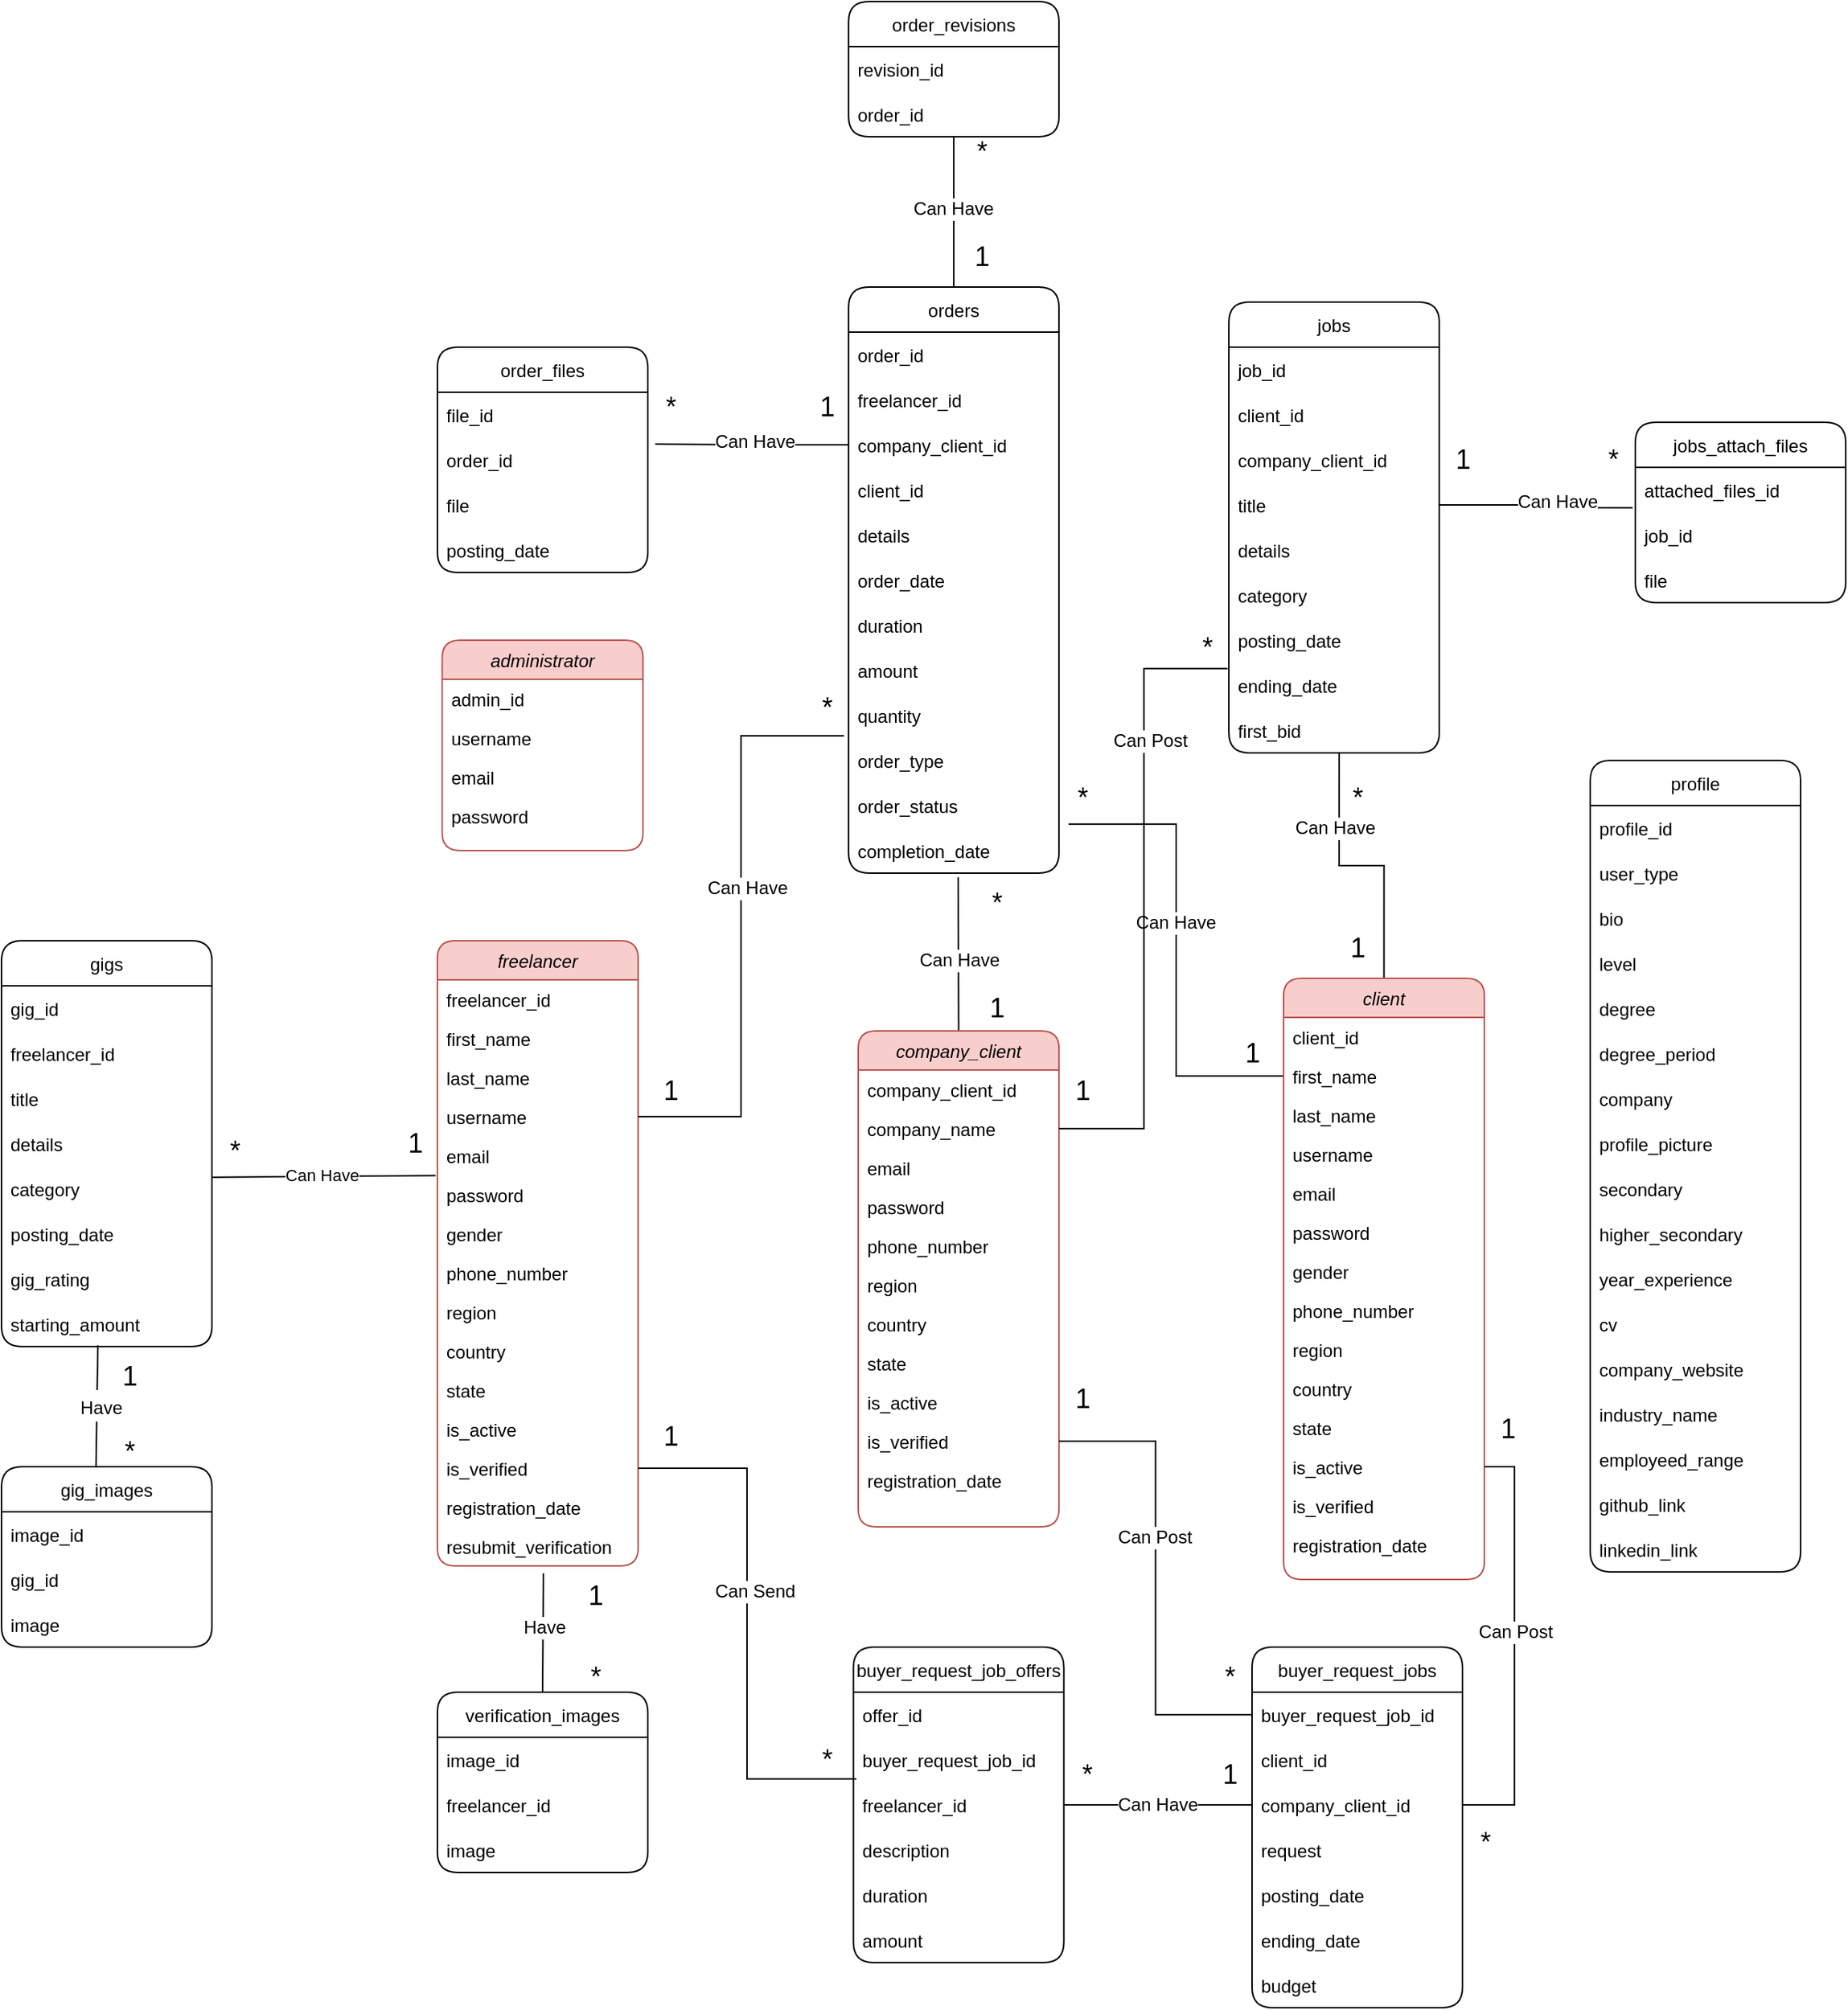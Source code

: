 <mxfile version="20.3.0" type="device"><diagram id="C5RBs43oDa-KdzZeNtuy" name="Page-1"><mxGraphModel dx="2370" dy="1505" grid="1" gridSize="10" guides="1" tooltips="1" connect="1" arrows="1" fold="1" page="1" pageScale="1" pageWidth="1200" pageHeight="1920" math="0" shadow="0"><root><mxCell id="WIyWlLk6GJQsqaUBKTNV-0"/><mxCell id="WIyWlLk6GJQsqaUBKTNV-1" parent="WIyWlLk6GJQsqaUBKTNV-0"/><mxCell id="zkfFHV4jXpPFQw0GAbJ--0" value="freelancer" style="swimlane;fontStyle=2;align=center;verticalAlign=top;childLayout=stackLayout;horizontal=1;startSize=26;horizontalStack=0;resizeParent=1;resizeLast=0;collapsible=1;marginBottom=0;rounded=1;shadow=0;strokeWidth=1;fillColor=#f8cecc;strokeColor=#b85450;gradientColor=none;fillStyle=auto;" parent="WIyWlLk6GJQsqaUBKTNV-1" vertex="1"><mxGeometry x="1133" y="745" width="133.57" height="416" as="geometry"><mxRectangle x="220" y="120" width="160" height="26" as="alternateBounds"/></mxGeometry></mxCell><mxCell id="zkfFHV4jXpPFQw0GAbJ--1" value="freelancer_id&#10;" style="text;align=left;verticalAlign=top;spacingLeft=4;spacingRight=4;overflow=hidden;rotatable=0;points=[[0,0.5],[1,0.5]];portConstraint=eastwest;" parent="zkfFHV4jXpPFQw0GAbJ--0" vertex="1"><mxGeometry y="26" width="133.57" height="26" as="geometry"/></mxCell><mxCell id="zkfFHV4jXpPFQw0GAbJ--2" value="first_name" style="text;align=left;verticalAlign=top;spacingLeft=4;spacingRight=4;overflow=hidden;rotatable=0;points=[[0,0.5],[1,0.5]];portConstraint=eastwest;rounded=0;shadow=0;html=0;" parent="zkfFHV4jXpPFQw0GAbJ--0" vertex="1"><mxGeometry y="52" width="133.57" height="26" as="geometry"/></mxCell><mxCell id="zkfFHV4jXpPFQw0GAbJ--3" value="last_name" style="text;align=left;verticalAlign=top;spacingLeft=4;spacingRight=4;overflow=hidden;rotatable=0;points=[[0,0.5],[1,0.5]];portConstraint=eastwest;rounded=0;shadow=0;html=0;" parent="zkfFHV4jXpPFQw0GAbJ--0" vertex="1"><mxGeometry y="78" width="133.57" height="26" as="geometry"/></mxCell><mxCell id="zkfFHV4jXpPFQw0GAbJ--5" value="username" style="text;align=left;verticalAlign=top;spacingLeft=4;spacingRight=4;overflow=hidden;rotatable=0;points=[[0,0.5],[1,0.5]];portConstraint=eastwest;" parent="zkfFHV4jXpPFQw0GAbJ--0" vertex="1"><mxGeometry y="104" width="133.57" height="26" as="geometry"/></mxCell><mxCell id="bTEnYCrC_BkSpTnsYqUB-3" value="email" style="text;align=left;verticalAlign=top;spacingLeft=4;spacingRight=4;overflow=hidden;rotatable=0;points=[[0,0.5],[1,0.5]];portConstraint=eastwest;" vertex="1" parent="zkfFHV4jXpPFQw0GAbJ--0"><mxGeometry y="130" width="133.57" height="26" as="geometry"/></mxCell><mxCell id="bTEnYCrC_BkSpTnsYqUB-4" value="password" style="text;align=left;verticalAlign=top;spacingLeft=4;spacingRight=4;overflow=hidden;rotatable=0;points=[[0,0.5],[1,0.5]];portConstraint=eastwest;" vertex="1" parent="zkfFHV4jXpPFQw0GAbJ--0"><mxGeometry y="156" width="133.57" height="26" as="geometry"/></mxCell><mxCell id="bTEnYCrC_BkSpTnsYqUB-5" value="gender" style="text;align=left;verticalAlign=top;spacingLeft=4;spacingRight=4;overflow=hidden;rotatable=0;points=[[0,0.5],[1,0.5]];portConstraint=eastwest;" vertex="1" parent="zkfFHV4jXpPFQw0GAbJ--0"><mxGeometry y="182" width="133.57" height="26" as="geometry"/></mxCell><mxCell id="bTEnYCrC_BkSpTnsYqUB-6" value="phone_number" style="text;align=left;verticalAlign=top;spacingLeft=4;spacingRight=4;overflow=hidden;rotatable=0;points=[[0,0.5],[1,0.5]];portConstraint=eastwest;" vertex="1" parent="zkfFHV4jXpPFQw0GAbJ--0"><mxGeometry y="208" width="133.57" height="26" as="geometry"/></mxCell><mxCell id="bTEnYCrC_BkSpTnsYqUB-7" value="region" style="text;align=left;verticalAlign=top;spacingLeft=4;spacingRight=4;overflow=hidden;rotatable=0;points=[[0,0.5],[1,0.5]];portConstraint=eastwest;" vertex="1" parent="zkfFHV4jXpPFQw0GAbJ--0"><mxGeometry y="234" width="133.57" height="26" as="geometry"/></mxCell><mxCell id="bTEnYCrC_BkSpTnsYqUB-8" value="country" style="text;align=left;verticalAlign=top;spacingLeft=4;spacingRight=4;overflow=hidden;rotatable=0;points=[[0,0.5],[1,0.5]];portConstraint=eastwest;" vertex="1" parent="zkfFHV4jXpPFQw0GAbJ--0"><mxGeometry y="260" width="133.57" height="26" as="geometry"/></mxCell><mxCell id="bTEnYCrC_BkSpTnsYqUB-9" value="state" style="text;align=left;verticalAlign=top;spacingLeft=4;spacingRight=4;overflow=hidden;rotatable=0;points=[[0,0.5],[1,0.5]];portConstraint=eastwest;" vertex="1" parent="zkfFHV4jXpPFQw0GAbJ--0"><mxGeometry y="286" width="133.57" height="26" as="geometry"/></mxCell><mxCell id="bTEnYCrC_BkSpTnsYqUB-10" value="is_active" style="text;align=left;verticalAlign=top;spacingLeft=4;spacingRight=4;overflow=hidden;rotatable=0;points=[[0,0.5],[1,0.5]];portConstraint=eastwest;" vertex="1" parent="zkfFHV4jXpPFQw0GAbJ--0"><mxGeometry y="312" width="133.57" height="26" as="geometry"/></mxCell><mxCell id="bTEnYCrC_BkSpTnsYqUB-11" value="is_verified" style="text;align=left;verticalAlign=top;spacingLeft=4;spacingRight=4;overflow=hidden;rotatable=0;points=[[0,0.5],[1,0.5]];portConstraint=eastwest;" vertex="1" parent="zkfFHV4jXpPFQw0GAbJ--0"><mxGeometry y="338" width="133.57" height="26" as="geometry"/></mxCell><mxCell id="bTEnYCrC_BkSpTnsYqUB-12" value="registration_date" style="text;align=left;verticalAlign=top;spacingLeft=4;spacingRight=4;overflow=hidden;rotatable=0;points=[[0,0.5],[1,0.5]];portConstraint=eastwest;" vertex="1" parent="zkfFHV4jXpPFQw0GAbJ--0"><mxGeometry y="364" width="133.57" height="26" as="geometry"/></mxCell><mxCell id="bTEnYCrC_BkSpTnsYqUB-13" value="resubmit_verification" style="text;align=left;verticalAlign=top;spacingLeft=4;spacingRight=4;overflow=hidden;rotatable=0;points=[[0,0.5],[1,0.5]];portConstraint=eastwest;" vertex="1" parent="zkfFHV4jXpPFQw0GAbJ--0"><mxGeometry y="390" width="133.57" height="26" as="geometry"/></mxCell><mxCell id="bTEnYCrC_BkSpTnsYqUB-14" value="gigs" style="swimlane;fontStyle=0;childLayout=stackLayout;horizontal=1;startSize=30;horizontalStack=0;resizeParent=1;resizeParentMax=0;resizeLast=0;collapsible=1;marginBottom=0;shadow=0;rounded=1;sketch=0;glass=0;swimlaneLine=1;" vertex="1" parent="WIyWlLk6GJQsqaUBKTNV-1"><mxGeometry x="843" y="745" width="140" height="270" as="geometry"/></mxCell><mxCell id="bTEnYCrC_BkSpTnsYqUB-15" value="gig_id" style="text;strokeColor=none;fillColor=none;align=left;verticalAlign=middle;spacingLeft=4;spacingRight=4;overflow=hidden;points=[[0,0.5],[1,0.5]];portConstraint=eastwest;rotatable=0;" vertex="1" parent="bTEnYCrC_BkSpTnsYqUB-14"><mxGeometry y="30" width="140" height="30" as="geometry"/></mxCell><mxCell id="bTEnYCrC_BkSpTnsYqUB-16" value="freelancer_id" style="text;strokeColor=none;fillColor=none;align=left;verticalAlign=middle;spacingLeft=4;spacingRight=4;overflow=hidden;points=[[0,0.5],[1,0.5]];portConstraint=eastwest;rotatable=0;" vertex="1" parent="bTEnYCrC_BkSpTnsYqUB-14"><mxGeometry y="60" width="140" height="30" as="geometry"/></mxCell><mxCell id="bTEnYCrC_BkSpTnsYqUB-17" value="title" style="text;strokeColor=none;fillColor=none;align=left;verticalAlign=middle;spacingLeft=4;spacingRight=4;overflow=hidden;points=[[0,0.5],[1,0.5]];portConstraint=eastwest;rotatable=0;" vertex="1" parent="bTEnYCrC_BkSpTnsYqUB-14"><mxGeometry y="90" width="140" height="30" as="geometry"/></mxCell><mxCell id="bTEnYCrC_BkSpTnsYqUB-18" value="details" style="text;strokeColor=none;fillColor=none;align=left;verticalAlign=middle;spacingLeft=4;spacingRight=4;overflow=hidden;points=[[0,0.5],[1,0.5]];portConstraint=eastwest;rotatable=0;" vertex="1" parent="bTEnYCrC_BkSpTnsYqUB-14"><mxGeometry y="120" width="140" height="30" as="geometry"/></mxCell><mxCell id="bTEnYCrC_BkSpTnsYqUB-19" value="category" style="text;strokeColor=none;fillColor=none;align=left;verticalAlign=middle;spacingLeft=4;spacingRight=4;overflow=hidden;points=[[0,0.5],[1,0.5]];portConstraint=eastwest;rotatable=0;" vertex="1" parent="bTEnYCrC_BkSpTnsYqUB-14"><mxGeometry y="150" width="140" height="30" as="geometry"/></mxCell><mxCell id="bTEnYCrC_BkSpTnsYqUB-919" value="posting_date" style="text;strokeColor=none;fillColor=none;align=left;verticalAlign=middle;spacingLeft=4;spacingRight=4;overflow=hidden;points=[[0,0.5],[1,0.5]];portConstraint=eastwest;rotatable=0;" vertex="1" parent="bTEnYCrC_BkSpTnsYqUB-14"><mxGeometry y="180" width="140" height="30" as="geometry"/></mxCell><mxCell id="bTEnYCrC_BkSpTnsYqUB-920" value="gig_rating" style="text;strokeColor=none;fillColor=none;align=left;verticalAlign=middle;spacingLeft=4;spacingRight=4;overflow=hidden;points=[[0,0.5],[1,0.5]];portConstraint=eastwest;rotatable=0;" vertex="1" parent="bTEnYCrC_BkSpTnsYqUB-14"><mxGeometry y="210" width="140" height="30" as="geometry"/></mxCell><mxCell id="bTEnYCrC_BkSpTnsYqUB-921" value="starting_amount" style="text;strokeColor=none;fillColor=none;align=left;verticalAlign=middle;spacingLeft=4;spacingRight=4;overflow=hidden;points=[[0,0.5],[1,0.5]];portConstraint=eastwest;rotatable=0;" vertex="1" parent="bTEnYCrC_BkSpTnsYqUB-14"><mxGeometry y="240" width="140" height="30" as="geometry"/></mxCell><mxCell id="bTEnYCrC_BkSpTnsYqUB-922" value="gig_images" style="swimlane;fontStyle=0;childLayout=stackLayout;horizontal=1;startSize=30;horizontalStack=0;resizeParent=1;resizeParentMax=0;resizeLast=0;collapsible=1;marginBottom=0;labelBackgroundColor=none;sketch=0;fillStyle=zigzag-line;fillColor=default;rounded=1;" vertex="1" parent="WIyWlLk6GJQsqaUBKTNV-1"><mxGeometry x="843" y="1095" width="140" height="120" as="geometry"/></mxCell><mxCell id="bTEnYCrC_BkSpTnsYqUB-923" value="image_id" style="text;strokeColor=none;fillColor=none;align=left;verticalAlign=middle;spacingLeft=4;spacingRight=4;overflow=hidden;points=[[0,0.5],[1,0.5]];portConstraint=eastwest;rotatable=0;labelBackgroundColor=none;sketch=0;fillStyle=zigzag-line;" vertex="1" parent="bTEnYCrC_BkSpTnsYqUB-922"><mxGeometry y="30" width="140" height="30" as="geometry"/></mxCell><mxCell id="bTEnYCrC_BkSpTnsYqUB-924" value="gig_id" style="text;strokeColor=none;fillColor=none;align=left;verticalAlign=middle;spacingLeft=4;spacingRight=4;overflow=hidden;points=[[0,0.5],[1,0.5]];portConstraint=eastwest;rotatable=0;labelBackgroundColor=none;sketch=0;fillStyle=zigzag-line;" vertex="1" parent="bTEnYCrC_BkSpTnsYqUB-922"><mxGeometry y="60" width="140" height="30" as="geometry"/></mxCell><mxCell id="bTEnYCrC_BkSpTnsYqUB-925" value="image" style="text;strokeColor=none;fillColor=none;align=left;verticalAlign=middle;spacingLeft=4;spacingRight=4;overflow=hidden;points=[[0,0.5],[1,0.5]];portConstraint=eastwest;rotatable=0;labelBackgroundColor=none;sketch=0;fillStyle=zigzag-line;" vertex="1" parent="bTEnYCrC_BkSpTnsYqUB-922"><mxGeometry y="90" width="140" height="30" as="geometry"/></mxCell><mxCell id="bTEnYCrC_BkSpTnsYqUB-926" value="verification_images" style="swimlane;fontStyle=0;childLayout=stackLayout;horizontal=1;startSize=30;horizontalStack=0;resizeParent=1;resizeParentMax=0;resizeLast=0;collapsible=1;marginBottom=0;labelBackgroundColor=none;sketch=0;fillStyle=zigzag-line;fillColor=default;rounded=1;" vertex="1" parent="WIyWlLk6GJQsqaUBKTNV-1"><mxGeometry x="1133" y="1245" width="140" height="120" as="geometry"/></mxCell><mxCell id="bTEnYCrC_BkSpTnsYqUB-927" value="image_id" style="text;strokeColor=none;fillColor=none;align=left;verticalAlign=middle;spacingLeft=4;spacingRight=4;overflow=hidden;points=[[0,0.5],[1,0.5]];portConstraint=eastwest;rotatable=0;labelBackgroundColor=none;sketch=0;fillStyle=zigzag-line;" vertex="1" parent="bTEnYCrC_BkSpTnsYqUB-926"><mxGeometry y="30" width="140" height="30" as="geometry"/></mxCell><mxCell id="bTEnYCrC_BkSpTnsYqUB-928" value="freelancer_id" style="text;strokeColor=none;fillColor=none;align=left;verticalAlign=middle;spacingLeft=4;spacingRight=4;overflow=hidden;points=[[0,0.5],[1,0.5]];portConstraint=eastwest;rotatable=0;labelBackgroundColor=none;sketch=0;fillStyle=zigzag-line;" vertex="1" parent="bTEnYCrC_BkSpTnsYqUB-926"><mxGeometry y="60" width="140" height="30" as="geometry"/></mxCell><mxCell id="bTEnYCrC_BkSpTnsYqUB-929" value="image" style="text;strokeColor=none;fillColor=none;align=left;verticalAlign=middle;spacingLeft=4;spacingRight=4;overflow=hidden;points=[[0,0.5],[1,0.5]];portConstraint=eastwest;rotatable=0;labelBackgroundColor=none;sketch=0;fillStyle=zigzag-line;" vertex="1" parent="bTEnYCrC_BkSpTnsYqUB-926"><mxGeometry y="90" width="140" height="30" as="geometry"/></mxCell><mxCell id="bTEnYCrC_BkSpTnsYqUB-933" value="" style="endArrow=none;html=1;rounded=0;exitX=1.004;exitY=0.247;exitDx=0;exitDy=0;exitPerimeter=0;entryX=-0.009;entryY=0.009;entryDx=0;entryDy=0;entryPerimeter=0;" edge="1" parent="WIyWlLk6GJQsqaUBKTNV-1" source="bTEnYCrC_BkSpTnsYqUB-19" target="bTEnYCrC_BkSpTnsYqUB-4"><mxGeometry width="50" height="50" relative="1" as="geometry"><mxPoint x="983" y="945" as="sourcePoint"/><mxPoint x="1033" y="895" as="targetPoint"/></mxGeometry></mxCell><mxCell id="bTEnYCrC_BkSpTnsYqUB-934" value="Can Have" style="edgeLabel;html=1;align=center;verticalAlign=middle;resizable=0;points=[];" vertex="1" connectable="0" parent="bTEnYCrC_BkSpTnsYqUB-933"><mxGeometry x="-0.286" y="-2" relative="1" as="geometry"><mxPoint x="19" y="-3" as="offset"/></mxGeometry></mxCell><mxCell id="bTEnYCrC_BkSpTnsYqUB-936" value="&lt;font style=&quot;font-size: 18px;&quot;&gt;*&lt;/font&gt;" style="text;html=1;align=center;verticalAlign=middle;resizable=0;points=[];autosize=1;strokeColor=none;fillColor=none;" vertex="1" parent="WIyWlLk6GJQsqaUBKTNV-1"><mxGeometry x="983" y="865" width="30" height="40" as="geometry"/></mxCell><mxCell id="bTEnYCrC_BkSpTnsYqUB-937" value="&lt;font style=&quot;font-size: 18px;&quot;&gt;1&lt;/font&gt;" style="text;html=1;align=center;verticalAlign=middle;resizable=0;points=[];autosize=1;strokeColor=none;fillColor=none;" vertex="1" parent="WIyWlLk6GJQsqaUBKTNV-1"><mxGeometry x="1103" y="860" width="30" height="40" as="geometry"/></mxCell><mxCell id="bTEnYCrC_BkSpTnsYqUB-940" value="" style="endArrow=none;html=1;rounded=0;fontSize=18;exitX=0.458;exitY=0.973;exitDx=0;exitDy=0;exitPerimeter=0;entryX=0.449;entryY=0.003;entryDx=0;entryDy=0;entryPerimeter=0;" edge="1" parent="WIyWlLk6GJQsqaUBKTNV-1" source="bTEnYCrC_BkSpTnsYqUB-921" target="bTEnYCrC_BkSpTnsYqUB-922"><mxGeometry width="50" height="50" relative="1" as="geometry"><mxPoint x="1533" y="985" as="sourcePoint"/><mxPoint x="1583" y="935" as="targetPoint"/></mxGeometry></mxCell><mxCell id="bTEnYCrC_BkSpTnsYqUB-941" value="&lt;font style=&quot;font-size: 12px;&quot;&gt;Have&lt;/font&gt;" style="edgeLabel;html=1;align=center;verticalAlign=middle;resizable=0;points=[];fontSize=18;" vertex="1" connectable="0" parent="bTEnYCrC_BkSpTnsYqUB-940"><mxGeometry x="-0.305" y="2" relative="1" as="geometry"><mxPoint y="12" as="offset"/></mxGeometry></mxCell><mxCell id="bTEnYCrC_BkSpTnsYqUB-942" value="&lt;font style=&quot;font-size: 18px;&quot;&gt;1&lt;/font&gt;" style="text;html=1;align=center;verticalAlign=middle;resizable=0;points=[];autosize=1;strokeColor=none;fillColor=none;" vertex="1" parent="WIyWlLk6GJQsqaUBKTNV-1"><mxGeometry x="913" y="1015" width="30" height="40" as="geometry"/></mxCell><mxCell id="bTEnYCrC_BkSpTnsYqUB-943" value="&lt;font style=&quot;font-size: 18px;&quot;&gt;*&lt;/font&gt;" style="text;html=1;align=center;verticalAlign=middle;resizable=0;points=[];autosize=1;strokeColor=none;fillColor=none;" vertex="1" parent="WIyWlLk6GJQsqaUBKTNV-1"><mxGeometry x="913" y="1065" width="30" height="40" as="geometry"/></mxCell><mxCell id="bTEnYCrC_BkSpTnsYqUB-944" value="" style="endArrow=none;html=1;rounded=0;fontSize=12;exitX=0.528;exitY=1.19;exitDx=0;exitDy=0;exitPerimeter=0;entryX=0.5;entryY=0;entryDx=0;entryDy=0;" edge="1" parent="WIyWlLk6GJQsqaUBKTNV-1" source="bTEnYCrC_BkSpTnsYqUB-13" target="bTEnYCrC_BkSpTnsYqUB-926"><mxGeometry width="50" height="50" relative="1" as="geometry"><mxPoint x="1533" y="985" as="sourcePoint"/><mxPoint x="1583" y="935" as="targetPoint"/></mxGeometry></mxCell><mxCell id="bTEnYCrC_BkSpTnsYqUB-945" value="Have" style="edgeLabel;html=1;align=center;verticalAlign=middle;resizable=0;points=[];fontSize=12;" vertex="1" connectable="0" parent="bTEnYCrC_BkSpTnsYqUB-944"><mxGeometry x="-0.375" relative="1" as="geometry"><mxPoint y="11" as="offset"/></mxGeometry></mxCell><mxCell id="bTEnYCrC_BkSpTnsYqUB-946" value="&lt;font style=&quot;font-size: 18px;&quot;&gt;1&lt;/font&gt;" style="text;html=1;align=center;verticalAlign=middle;resizable=0;points=[];autosize=1;strokeColor=none;fillColor=none;" vertex="1" parent="WIyWlLk6GJQsqaUBKTNV-1"><mxGeometry x="1223" y="1161" width="30" height="40" as="geometry"/></mxCell><mxCell id="bTEnYCrC_BkSpTnsYqUB-947" value="&lt;font style=&quot;font-size: 18px;&quot;&gt;*&lt;/font&gt;" style="text;html=1;align=center;verticalAlign=middle;resizable=0;points=[];autosize=1;strokeColor=none;fillColor=none;" vertex="1" parent="WIyWlLk6GJQsqaUBKTNV-1"><mxGeometry x="1223" y="1215" width="30" height="40" as="geometry"/></mxCell><mxCell id="bTEnYCrC_BkSpTnsYqUB-948" value="administrator" style="swimlane;fontStyle=2;align=center;verticalAlign=top;childLayout=stackLayout;horizontal=1;startSize=26;horizontalStack=0;resizeParent=1;resizeLast=0;collapsible=1;marginBottom=0;rounded=1;shadow=0;strokeWidth=1;fillColor=#f8cecc;strokeColor=#b85450;gradientColor=none;fillStyle=auto;" vertex="1" parent="WIyWlLk6GJQsqaUBKTNV-1"><mxGeometry x="1136.21" y="545" width="133.57" height="140" as="geometry"><mxRectangle x="220" y="120" width="160" height="26" as="alternateBounds"/></mxGeometry></mxCell><mxCell id="bTEnYCrC_BkSpTnsYqUB-949" value="admin_id" style="text;align=left;verticalAlign=top;spacingLeft=4;spacingRight=4;overflow=hidden;rotatable=0;points=[[0,0.5],[1,0.5]];portConstraint=eastwest;" vertex="1" parent="bTEnYCrC_BkSpTnsYqUB-948"><mxGeometry y="26" width="133.57" height="26" as="geometry"/></mxCell><mxCell id="bTEnYCrC_BkSpTnsYqUB-952" value="username" style="text;align=left;verticalAlign=top;spacingLeft=4;spacingRight=4;overflow=hidden;rotatable=0;points=[[0,0.5],[1,0.5]];portConstraint=eastwest;" vertex="1" parent="bTEnYCrC_BkSpTnsYqUB-948"><mxGeometry y="52" width="133.57" height="26" as="geometry"/></mxCell><mxCell id="bTEnYCrC_BkSpTnsYqUB-953" value="email" style="text;align=left;verticalAlign=top;spacingLeft=4;spacingRight=4;overflow=hidden;rotatable=0;points=[[0,0.5],[1,0.5]];portConstraint=eastwest;" vertex="1" parent="bTEnYCrC_BkSpTnsYqUB-948"><mxGeometry y="78" width="133.57" height="26" as="geometry"/></mxCell><mxCell id="bTEnYCrC_BkSpTnsYqUB-954" value="password" style="text;align=left;verticalAlign=top;spacingLeft=4;spacingRight=4;overflow=hidden;rotatable=0;points=[[0,0.5],[1,0.5]];portConstraint=eastwest;" vertex="1" parent="bTEnYCrC_BkSpTnsYqUB-948"><mxGeometry y="104" width="133.57" height="26" as="geometry"/></mxCell><mxCell id="bTEnYCrC_BkSpTnsYqUB-1080" style="edgeStyle=elbowEdgeStyle;rounded=0;orthogonalLoop=1;jettySize=auto;html=1;exitX=0.5;exitY=0;exitDx=0;exitDy=0;entryX=0.516;entryY=1.09;entryDx=0;entryDy=0;entryPerimeter=0;strokeColor=default;fontSize=12;endArrow=none;endFill=0;" edge="1" parent="WIyWlLk6GJQsqaUBKTNV-1" source="bTEnYCrC_BkSpTnsYqUB-964" target="bTEnYCrC_BkSpTnsYqUB-1008"><mxGeometry relative="1" as="geometry"/></mxCell><mxCell id="bTEnYCrC_BkSpTnsYqUB-1081" value="Can Have" style="edgeLabel;html=1;align=center;verticalAlign=middle;resizable=0;points=[];fontSize=12;" vertex="1" connectable="0" parent="bTEnYCrC_BkSpTnsYqUB-1080"><mxGeometry x="-0.253" relative="1" as="geometry"><mxPoint y="-9" as="offset"/></mxGeometry></mxCell><mxCell id="bTEnYCrC_BkSpTnsYqUB-964" value="company_client" style="swimlane;fontStyle=2;align=center;verticalAlign=top;childLayout=stackLayout;horizontal=1;startSize=26;horizontalStack=0;resizeParent=1;resizeLast=0;collapsible=1;marginBottom=0;rounded=1;shadow=0;strokeWidth=1;fillColor=#f8cecc;strokeColor=#b85450;gradientColor=none;fillStyle=auto;" vertex="1" parent="WIyWlLk6GJQsqaUBKTNV-1"><mxGeometry x="1413" y="805" width="133.57" height="330" as="geometry"><mxRectangle x="220" y="120" width="160" height="26" as="alternateBounds"/></mxGeometry></mxCell><mxCell id="bTEnYCrC_BkSpTnsYqUB-965" value="company_client_id" style="text;align=left;verticalAlign=top;spacingLeft=4;spacingRight=4;overflow=hidden;rotatable=0;points=[[0,0.5],[1,0.5]];portConstraint=eastwest;" vertex="1" parent="bTEnYCrC_BkSpTnsYqUB-964"><mxGeometry y="26" width="133.57" height="26" as="geometry"/></mxCell><mxCell id="bTEnYCrC_BkSpTnsYqUB-968" value="company_name" style="text;align=left;verticalAlign=top;spacingLeft=4;spacingRight=4;overflow=hidden;rotatable=0;points=[[0,0.5],[1,0.5]];portConstraint=eastwest;" vertex="1" parent="bTEnYCrC_BkSpTnsYqUB-964"><mxGeometry y="52" width="133.57" height="26" as="geometry"/></mxCell><mxCell id="bTEnYCrC_BkSpTnsYqUB-969" value="email" style="text;align=left;verticalAlign=top;spacingLeft=4;spacingRight=4;overflow=hidden;rotatable=0;points=[[0,0.5],[1,0.5]];portConstraint=eastwest;" vertex="1" parent="bTEnYCrC_BkSpTnsYqUB-964"><mxGeometry y="78" width="133.57" height="26" as="geometry"/></mxCell><mxCell id="bTEnYCrC_BkSpTnsYqUB-970" value="password" style="text;align=left;verticalAlign=top;spacingLeft=4;spacingRight=4;overflow=hidden;rotatable=0;points=[[0,0.5],[1,0.5]];portConstraint=eastwest;" vertex="1" parent="bTEnYCrC_BkSpTnsYqUB-964"><mxGeometry y="104" width="133.57" height="26" as="geometry"/></mxCell><mxCell id="bTEnYCrC_BkSpTnsYqUB-972" value="phone_number" style="text;align=left;verticalAlign=top;spacingLeft=4;spacingRight=4;overflow=hidden;rotatable=0;points=[[0,0.5],[1,0.5]];portConstraint=eastwest;" vertex="1" parent="bTEnYCrC_BkSpTnsYqUB-964"><mxGeometry y="130" width="133.57" height="26" as="geometry"/></mxCell><mxCell id="bTEnYCrC_BkSpTnsYqUB-973" value="region" style="text;align=left;verticalAlign=top;spacingLeft=4;spacingRight=4;overflow=hidden;rotatable=0;points=[[0,0.5],[1,0.5]];portConstraint=eastwest;" vertex="1" parent="bTEnYCrC_BkSpTnsYqUB-964"><mxGeometry y="156" width="133.57" height="26" as="geometry"/></mxCell><mxCell id="bTEnYCrC_BkSpTnsYqUB-974" value="country" style="text;align=left;verticalAlign=top;spacingLeft=4;spacingRight=4;overflow=hidden;rotatable=0;points=[[0,0.5],[1,0.5]];portConstraint=eastwest;" vertex="1" parent="bTEnYCrC_BkSpTnsYqUB-964"><mxGeometry y="182" width="133.57" height="26" as="geometry"/></mxCell><mxCell id="bTEnYCrC_BkSpTnsYqUB-975" value="state" style="text;align=left;verticalAlign=top;spacingLeft=4;spacingRight=4;overflow=hidden;rotatable=0;points=[[0,0.5],[1,0.5]];portConstraint=eastwest;" vertex="1" parent="bTEnYCrC_BkSpTnsYqUB-964"><mxGeometry y="208" width="133.57" height="26" as="geometry"/></mxCell><mxCell id="bTEnYCrC_BkSpTnsYqUB-976" value="is_active" style="text;align=left;verticalAlign=top;spacingLeft=4;spacingRight=4;overflow=hidden;rotatable=0;points=[[0,0.5],[1,0.5]];portConstraint=eastwest;" vertex="1" parent="bTEnYCrC_BkSpTnsYqUB-964"><mxGeometry y="234" width="133.57" height="26" as="geometry"/></mxCell><mxCell id="bTEnYCrC_BkSpTnsYqUB-977" value="is_verified" style="text;align=left;verticalAlign=top;spacingLeft=4;spacingRight=4;overflow=hidden;rotatable=0;points=[[0,0.5],[1,0.5]];portConstraint=eastwest;" vertex="1" parent="bTEnYCrC_BkSpTnsYqUB-964"><mxGeometry y="260" width="133.57" height="26" as="geometry"/></mxCell><mxCell id="bTEnYCrC_BkSpTnsYqUB-978" value="registration_date" style="text;align=left;verticalAlign=top;spacingLeft=4;spacingRight=4;overflow=hidden;rotatable=0;points=[[0,0.5],[1,0.5]];portConstraint=eastwest;" vertex="1" parent="bTEnYCrC_BkSpTnsYqUB-964"><mxGeometry y="286" width="133.57" height="26" as="geometry"/></mxCell><mxCell id="bTEnYCrC_BkSpTnsYqUB-1084" style="edgeStyle=elbowEdgeStyle;rounded=0;orthogonalLoop=1;jettySize=auto;html=1;exitX=0;exitY=0.5;exitDx=0;exitDy=0;entryX=1.045;entryY=0.914;entryDx=0;entryDy=0;entryPerimeter=0;strokeColor=default;fontSize=12;endArrow=none;endFill=0;" edge="1" parent="WIyWlLk6GJQsqaUBKTNV-1" source="bTEnYCrC_BkSpTnsYqUB-982" target="bTEnYCrC_BkSpTnsYqUB-1007"><mxGeometry relative="1" as="geometry"/></mxCell><mxCell id="bTEnYCrC_BkSpTnsYqUB-1085" value="Can Have" style="edgeLabel;html=1;align=center;verticalAlign=middle;resizable=0;points=[];fontSize=12;" vertex="1" connectable="0" parent="bTEnYCrC_BkSpTnsYqUB-1084"><mxGeometry x="0.117" y="1" relative="1" as="geometry"><mxPoint as="offset"/></mxGeometry></mxCell><mxCell id="bTEnYCrC_BkSpTnsYqUB-1091" style="edgeStyle=orthogonalEdgeStyle;rounded=0;orthogonalLoop=1;jettySize=auto;html=1;exitX=0.5;exitY=0;exitDx=0;exitDy=0;entryX=0.524;entryY=1;entryDx=0;entryDy=0;entryPerimeter=0;strokeColor=default;fontSize=12;endArrow=none;endFill=0;" edge="1" parent="WIyWlLk6GJQsqaUBKTNV-1" source="bTEnYCrC_BkSpTnsYqUB-980" target="bTEnYCrC_BkSpTnsYqUB-1032"><mxGeometry relative="1" as="geometry"/></mxCell><mxCell id="bTEnYCrC_BkSpTnsYqUB-980" value="client" style="swimlane;fontStyle=2;align=center;verticalAlign=top;childLayout=stackLayout;horizontal=1;startSize=26;horizontalStack=0;resizeParent=1;resizeLast=0;collapsible=1;marginBottom=0;rounded=1;shadow=0;strokeWidth=1;fillColor=#f8cecc;strokeColor=#b85450;gradientColor=none;fillStyle=auto;" vertex="1" parent="WIyWlLk6GJQsqaUBKTNV-1"><mxGeometry x="1696" y="770" width="133.57" height="400" as="geometry"><mxRectangle x="220" y="120" width="160" height="26" as="alternateBounds"/></mxGeometry></mxCell><mxCell id="bTEnYCrC_BkSpTnsYqUB-981" value="client_id" style="text;align=left;verticalAlign=top;spacingLeft=4;spacingRight=4;overflow=hidden;rotatable=0;points=[[0,0.5],[1,0.5]];portConstraint=eastwest;" vertex="1" parent="bTEnYCrC_BkSpTnsYqUB-980"><mxGeometry y="26" width="133.57" height="26" as="geometry"/></mxCell><mxCell id="bTEnYCrC_BkSpTnsYqUB-982" value="first_name" style="text;align=left;verticalAlign=top;spacingLeft=4;spacingRight=4;overflow=hidden;rotatable=0;points=[[0,0.5],[1,0.5]];portConstraint=eastwest;rounded=0;shadow=0;html=0;" vertex="1" parent="bTEnYCrC_BkSpTnsYqUB-980"><mxGeometry y="52" width="133.57" height="26" as="geometry"/></mxCell><mxCell id="bTEnYCrC_BkSpTnsYqUB-983" value="last_name" style="text;align=left;verticalAlign=top;spacingLeft=4;spacingRight=4;overflow=hidden;rotatable=0;points=[[0,0.5],[1,0.5]];portConstraint=eastwest;rounded=0;shadow=0;html=0;" vertex="1" parent="bTEnYCrC_BkSpTnsYqUB-980"><mxGeometry y="78" width="133.57" height="26" as="geometry"/></mxCell><mxCell id="bTEnYCrC_BkSpTnsYqUB-984" value="username" style="text;align=left;verticalAlign=top;spacingLeft=4;spacingRight=4;overflow=hidden;rotatable=0;points=[[0,0.5],[1,0.5]];portConstraint=eastwest;" vertex="1" parent="bTEnYCrC_BkSpTnsYqUB-980"><mxGeometry y="104" width="133.57" height="26" as="geometry"/></mxCell><mxCell id="bTEnYCrC_BkSpTnsYqUB-985" value="email" style="text;align=left;verticalAlign=top;spacingLeft=4;spacingRight=4;overflow=hidden;rotatable=0;points=[[0,0.5],[1,0.5]];portConstraint=eastwest;" vertex="1" parent="bTEnYCrC_BkSpTnsYqUB-980"><mxGeometry y="130" width="133.57" height="26" as="geometry"/></mxCell><mxCell id="bTEnYCrC_BkSpTnsYqUB-986" value="password" style="text;align=left;verticalAlign=top;spacingLeft=4;spacingRight=4;overflow=hidden;rotatable=0;points=[[0,0.5],[1,0.5]];portConstraint=eastwest;" vertex="1" parent="bTEnYCrC_BkSpTnsYqUB-980"><mxGeometry y="156" width="133.57" height="26" as="geometry"/></mxCell><mxCell id="bTEnYCrC_BkSpTnsYqUB-987" value="gender" style="text;align=left;verticalAlign=top;spacingLeft=4;spacingRight=4;overflow=hidden;rotatable=0;points=[[0,0.5],[1,0.5]];portConstraint=eastwest;" vertex="1" parent="bTEnYCrC_BkSpTnsYqUB-980"><mxGeometry y="182" width="133.57" height="26" as="geometry"/></mxCell><mxCell id="bTEnYCrC_BkSpTnsYqUB-988" value="phone_number" style="text;align=left;verticalAlign=top;spacingLeft=4;spacingRight=4;overflow=hidden;rotatable=0;points=[[0,0.5],[1,0.5]];portConstraint=eastwest;" vertex="1" parent="bTEnYCrC_BkSpTnsYqUB-980"><mxGeometry y="208" width="133.57" height="26" as="geometry"/></mxCell><mxCell id="bTEnYCrC_BkSpTnsYqUB-989" value="region" style="text;align=left;verticalAlign=top;spacingLeft=4;spacingRight=4;overflow=hidden;rotatable=0;points=[[0,0.5],[1,0.5]];portConstraint=eastwest;" vertex="1" parent="bTEnYCrC_BkSpTnsYqUB-980"><mxGeometry y="234" width="133.57" height="26" as="geometry"/></mxCell><mxCell id="bTEnYCrC_BkSpTnsYqUB-990" value="country" style="text;align=left;verticalAlign=top;spacingLeft=4;spacingRight=4;overflow=hidden;rotatable=0;points=[[0,0.5],[1,0.5]];portConstraint=eastwest;" vertex="1" parent="bTEnYCrC_BkSpTnsYqUB-980"><mxGeometry y="260" width="133.57" height="26" as="geometry"/></mxCell><mxCell id="bTEnYCrC_BkSpTnsYqUB-991" value="state" style="text;align=left;verticalAlign=top;spacingLeft=4;spacingRight=4;overflow=hidden;rotatable=0;points=[[0,0.5],[1,0.5]];portConstraint=eastwest;" vertex="1" parent="bTEnYCrC_BkSpTnsYqUB-980"><mxGeometry y="286" width="133.57" height="26" as="geometry"/></mxCell><mxCell id="bTEnYCrC_BkSpTnsYqUB-992" value="is_active" style="text;align=left;verticalAlign=top;spacingLeft=4;spacingRight=4;overflow=hidden;rotatable=0;points=[[0,0.5],[1,0.5]];portConstraint=eastwest;" vertex="1" parent="bTEnYCrC_BkSpTnsYqUB-980"><mxGeometry y="312" width="133.57" height="26" as="geometry"/></mxCell><mxCell id="bTEnYCrC_BkSpTnsYqUB-993" value="is_verified" style="text;align=left;verticalAlign=top;spacingLeft=4;spacingRight=4;overflow=hidden;rotatable=0;points=[[0,0.5],[1,0.5]];portConstraint=eastwest;" vertex="1" parent="bTEnYCrC_BkSpTnsYqUB-980"><mxGeometry y="338" width="133.57" height="26" as="geometry"/></mxCell><mxCell id="bTEnYCrC_BkSpTnsYqUB-994" value="registration_date" style="text;align=left;verticalAlign=top;spacingLeft=4;spacingRight=4;overflow=hidden;rotatable=0;points=[[0,0.5],[1,0.5]];portConstraint=eastwest;" vertex="1" parent="bTEnYCrC_BkSpTnsYqUB-980"><mxGeometry y="364" width="133.57" height="26" as="geometry"/></mxCell><mxCell id="bTEnYCrC_BkSpTnsYqUB-1124" style="edgeStyle=orthogonalEdgeStyle;rounded=0;orthogonalLoop=1;jettySize=auto;html=1;entryX=0.5;entryY=1;entryDx=0;entryDy=0;entryPerimeter=0;strokeColor=default;fontSize=12;endArrow=none;endFill=0;" edge="1" parent="WIyWlLk6GJQsqaUBKTNV-1" source="bTEnYCrC_BkSpTnsYqUB-996" target="bTEnYCrC_BkSpTnsYqUB-1020"><mxGeometry relative="1" as="geometry"/></mxCell><mxCell id="bTEnYCrC_BkSpTnsYqUB-1125" value="Can Have" style="edgeLabel;html=1;align=center;verticalAlign=middle;resizable=0;points=[];fontSize=12;" vertex="1" connectable="0" parent="bTEnYCrC_BkSpTnsYqUB-1124"><mxGeometry x="0.381" y="2" relative="1" as="geometry"><mxPoint x="1" y="17" as="offset"/></mxGeometry></mxCell><mxCell id="bTEnYCrC_BkSpTnsYqUB-996" value="orders" style="swimlane;fontStyle=0;childLayout=stackLayout;horizontal=1;startSize=30;horizontalStack=0;resizeParent=1;resizeParentMax=0;resizeLast=0;collapsible=1;marginBottom=0;shadow=0;rounded=1;sketch=0;glass=0;swimlaneLine=1;" vertex="1" parent="WIyWlLk6GJQsqaUBKTNV-1"><mxGeometry x="1406.57" y="310" width="140" height="390" as="geometry"/></mxCell><mxCell id="bTEnYCrC_BkSpTnsYqUB-997" value="order_id" style="text;strokeColor=none;fillColor=none;align=left;verticalAlign=middle;spacingLeft=4;spacingRight=4;overflow=hidden;points=[[0,0.5],[1,0.5]];portConstraint=eastwest;rotatable=0;" vertex="1" parent="bTEnYCrC_BkSpTnsYqUB-996"><mxGeometry y="30" width="140" height="30" as="geometry"/></mxCell><mxCell id="bTEnYCrC_BkSpTnsYqUB-998" value="freelancer_id" style="text;strokeColor=none;fillColor=none;align=left;verticalAlign=middle;spacingLeft=4;spacingRight=4;overflow=hidden;points=[[0,0.5],[1,0.5]];portConstraint=eastwest;rotatable=0;" vertex="1" parent="bTEnYCrC_BkSpTnsYqUB-996"><mxGeometry y="60" width="140" height="30" as="geometry"/></mxCell><mxCell id="bTEnYCrC_BkSpTnsYqUB-999" value="company_client_id" style="text;strokeColor=none;fillColor=none;align=left;verticalAlign=middle;spacingLeft=4;spacingRight=4;overflow=hidden;points=[[0,0.5],[1,0.5]];portConstraint=eastwest;rotatable=0;" vertex="1" parent="bTEnYCrC_BkSpTnsYqUB-996"><mxGeometry y="90" width="140" height="30" as="geometry"/></mxCell><mxCell id="bTEnYCrC_BkSpTnsYqUB-1000" value="client_id" style="text;strokeColor=none;fillColor=none;align=left;verticalAlign=middle;spacingLeft=4;spacingRight=4;overflow=hidden;points=[[0,0.5],[1,0.5]];portConstraint=eastwest;rotatable=0;" vertex="1" parent="bTEnYCrC_BkSpTnsYqUB-996"><mxGeometry y="120" width="140" height="30" as="geometry"/></mxCell><mxCell id="bTEnYCrC_BkSpTnsYqUB-1001" value="details" style="text;strokeColor=none;fillColor=none;align=left;verticalAlign=middle;spacingLeft=4;spacingRight=4;overflow=hidden;points=[[0,0.5],[1,0.5]];portConstraint=eastwest;rotatable=0;" vertex="1" parent="bTEnYCrC_BkSpTnsYqUB-996"><mxGeometry y="150" width="140" height="30" as="geometry"/></mxCell><mxCell id="bTEnYCrC_BkSpTnsYqUB-1002" value="order_date" style="text;strokeColor=none;fillColor=none;align=left;verticalAlign=middle;spacingLeft=4;spacingRight=4;overflow=hidden;points=[[0,0.5],[1,0.5]];portConstraint=eastwest;rotatable=0;" vertex="1" parent="bTEnYCrC_BkSpTnsYqUB-996"><mxGeometry y="180" width="140" height="30" as="geometry"/></mxCell><mxCell id="bTEnYCrC_BkSpTnsYqUB-1003" value="duration" style="text;strokeColor=none;fillColor=none;align=left;verticalAlign=middle;spacingLeft=4;spacingRight=4;overflow=hidden;points=[[0,0.5],[1,0.5]];portConstraint=eastwest;rotatable=0;" vertex="1" parent="bTEnYCrC_BkSpTnsYqUB-996"><mxGeometry y="210" width="140" height="30" as="geometry"/></mxCell><mxCell id="bTEnYCrC_BkSpTnsYqUB-1004" value="amount" style="text;strokeColor=none;fillColor=none;align=left;verticalAlign=middle;spacingLeft=4;spacingRight=4;overflow=hidden;points=[[0,0.5],[1,0.5]];portConstraint=eastwest;rotatable=0;" vertex="1" parent="bTEnYCrC_BkSpTnsYqUB-996"><mxGeometry y="240" width="140" height="30" as="geometry"/></mxCell><mxCell id="bTEnYCrC_BkSpTnsYqUB-1005" value="quantity" style="text;strokeColor=none;fillColor=none;align=left;verticalAlign=middle;spacingLeft=4;spacingRight=4;overflow=hidden;points=[[0,0.5],[1,0.5]];portConstraint=eastwest;rotatable=0;" vertex="1" parent="bTEnYCrC_BkSpTnsYqUB-996"><mxGeometry y="270" width="140" height="30" as="geometry"/></mxCell><mxCell id="bTEnYCrC_BkSpTnsYqUB-1006" value="order_type" style="text;strokeColor=none;fillColor=none;align=left;verticalAlign=middle;spacingLeft=4;spacingRight=4;overflow=hidden;points=[[0,0.5],[1,0.5]];portConstraint=eastwest;rotatable=0;" vertex="1" parent="bTEnYCrC_BkSpTnsYqUB-996"><mxGeometry y="300" width="140" height="30" as="geometry"/></mxCell><mxCell id="bTEnYCrC_BkSpTnsYqUB-1007" value="order_status" style="text;strokeColor=none;fillColor=none;align=left;verticalAlign=middle;spacingLeft=4;spacingRight=4;overflow=hidden;points=[[0,0.5],[1,0.5]];portConstraint=eastwest;rotatable=0;" vertex="1" parent="bTEnYCrC_BkSpTnsYqUB-996"><mxGeometry y="330" width="140" height="30" as="geometry"/></mxCell><mxCell id="bTEnYCrC_BkSpTnsYqUB-1008" value="completion_date" style="text;strokeColor=none;fillColor=none;align=left;verticalAlign=middle;spacingLeft=4;spacingRight=4;overflow=hidden;points=[[0,0.5],[1,0.5]];portConstraint=eastwest;rotatable=0;" vertex="1" parent="bTEnYCrC_BkSpTnsYqUB-996"><mxGeometry y="360" width="140" height="30" as="geometry"/></mxCell><mxCell id="bTEnYCrC_BkSpTnsYqUB-1009" value="order_files" style="swimlane;fontStyle=0;childLayout=stackLayout;horizontal=1;startSize=30;horizontalStack=0;resizeParent=1;resizeParentMax=0;resizeLast=0;collapsible=1;marginBottom=0;shadow=0;rounded=1;sketch=0;glass=0;swimlaneLine=1;" vertex="1" parent="WIyWlLk6GJQsqaUBKTNV-1"><mxGeometry x="1133" y="350" width="140" height="150" as="geometry"/></mxCell><mxCell id="bTEnYCrC_BkSpTnsYqUB-1010" value="file_id" style="text;strokeColor=none;fillColor=none;align=left;verticalAlign=middle;spacingLeft=4;spacingRight=4;overflow=hidden;points=[[0,0.5],[1,0.5]];portConstraint=eastwest;rotatable=0;" vertex="1" parent="bTEnYCrC_BkSpTnsYqUB-1009"><mxGeometry y="30" width="140" height="30" as="geometry"/></mxCell><mxCell id="bTEnYCrC_BkSpTnsYqUB-1011" value="order_id" style="text;strokeColor=none;fillColor=none;align=left;verticalAlign=middle;spacingLeft=4;spacingRight=4;overflow=hidden;points=[[0,0.5],[1,0.5]];portConstraint=eastwest;rotatable=0;" vertex="1" parent="bTEnYCrC_BkSpTnsYqUB-1009"><mxGeometry y="60" width="140" height="30" as="geometry"/></mxCell><mxCell id="bTEnYCrC_BkSpTnsYqUB-1012" value="file" style="text;strokeColor=none;fillColor=none;align=left;verticalAlign=middle;spacingLeft=4;spacingRight=4;overflow=hidden;points=[[0,0.5],[1,0.5]];portConstraint=eastwest;rotatable=0;" vertex="1" parent="bTEnYCrC_BkSpTnsYqUB-1009"><mxGeometry y="90" width="140" height="30" as="geometry"/></mxCell><mxCell id="bTEnYCrC_BkSpTnsYqUB-1015" value="posting_date" style="text;strokeColor=none;fillColor=none;align=left;verticalAlign=middle;spacingLeft=4;spacingRight=4;overflow=hidden;points=[[0,0.5],[1,0.5]];portConstraint=eastwest;rotatable=0;" vertex="1" parent="bTEnYCrC_BkSpTnsYqUB-1009"><mxGeometry y="120" width="140" height="30" as="geometry"/></mxCell><mxCell id="bTEnYCrC_BkSpTnsYqUB-1018" value="order_revisions" style="swimlane;fontStyle=0;childLayout=stackLayout;horizontal=1;startSize=30;horizontalStack=0;resizeParent=1;resizeParentMax=0;resizeLast=0;collapsible=1;marginBottom=0;shadow=0;rounded=1;sketch=0;glass=0;swimlaneLine=1;" vertex="1" parent="WIyWlLk6GJQsqaUBKTNV-1"><mxGeometry x="1406.57" y="120" width="140" height="90" as="geometry"/></mxCell><mxCell id="bTEnYCrC_BkSpTnsYqUB-1019" value="revision_id" style="text;strokeColor=none;fillColor=none;align=left;verticalAlign=middle;spacingLeft=4;spacingRight=4;overflow=hidden;points=[[0,0.5],[1,0.5]];portConstraint=eastwest;rotatable=0;" vertex="1" parent="bTEnYCrC_BkSpTnsYqUB-1018"><mxGeometry y="30" width="140" height="30" as="geometry"/></mxCell><mxCell id="bTEnYCrC_BkSpTnsYqUB-1020" value="order_id" style="text;strokeColor=none;fillColor=none;align=left;verticalAlign=middle;spacingLeft=4;spacingRight=4;overflow=hidden;points=[[0,0.5],[1,0.5]];portConstraint=eastwest;rotatable=0;" vertex="1" parent="bTEnYCrC_BkSpTnsYqUB-1018"><mxGeometry y="60" width="140" height="30" as="geometry"/></mxCell><mxCell id="bTEnYCrC_BkSpTnsYqUB-1023" value="jobs" style="swimlane;fontStyle=0;childLayout=stackLayout;horizontal=1;startSize=30;horizontalStack=0;resizeParent=1;resizeParentMax=0;resizeLast=0;collapsible=1;marginBottom=0;shadow=0;rounded=1;sketch=0;glass=0;swimlaneLine=1;" vertex="1" parent="WIyWlLk6GJQsqaUBKTNV-1"><mxGeometry x="1659.57" y="320" width="140" height="300" as="geometry"/></mxCell><mxCell id="bTEnYCrC_BkSpTnsYqUB-1024" value="job_id" style="text;strokeColor=none;fillColor=none;align=left;verticalAlign=middle;spacingLeft=4;spacingRight=4;overflow=hidden;points=[[0,0.5],[1,0.5]];portConstraint=eastwest;rotatable=0;" vertex="1" parent="bTEnYCrC_BkSpTnsYqUB-1023"><mxGeometry y="30" width="140" height="30" as="geometry"/></mxCell><mxCell id="bTEnYCrC_BkSpTnsYqUB-1025" value="client_id" style="text;strokeColor=none;fillColor=none;align=left;verticalAlign=middle;spacingLeft=4;spacingRight=4;overflow=hidden;points=[[0,0.5],[1,0.5]];portConstraint=eastwest;rotatable=0;" vertex="1" parent="bTEnYCrC_BkSpTnsYqUB-1023"><mxGeometry y="60" width="140" height="30" as="geometry"/></mxCell><mxCell id="bTEnYCrC_BkSpTnsYqUB-1026" value="company_client_id" style="text;strokeColor=none;fillColor=none;align=left;verticalAlign=middle;spacingLeft=4;spacingRight=4;overflow=hidden;points=[[0,0.5],[1,0.5]];portConstraint=eastwest;rotatable=0;" vertex="1" parent="bTEnYCrC_BkSpTnsYqUB-1023"><mxGeometry y="90" width="140" height="30" as="geometry"/></mxCell><mxCell id="bTEnYCrC_BkSpTnsYqUB-1027" value="title" style="text;strokeColor=none;fillColor=none;align=left;verticalAlign=middle;spacingLeft=4;spacingRight=4;overflow=hidden;points=[[0,0.5],[1,0.5]];portConstraint=eastwest;rotatable=0;" vertex="1" parent="bTEnYCrC_BkSpTnsYqUB-1023"><mxGeometry y="120" width="140" height="30" as="geometry"/></mxCell><mxCell id="bTEnYCrC_BkSpTnsYqUB-1028" value="details" style="text;strokeColor=none;fillColor=none;align=left;verticalAlign=middle;spacingLeft=4;spacingRight=4;overflow=hidden;points=[[0,0.5],[1,0.5]];portConstraint=eastwest;rotatable=0;" vertex="1" parent="bTEnYCrC_BkSpTnsYqUB-1023"><mxGeometry y="150" width="140" height="30" as="geometry"/></mxCell><mxCell id="bTEnYCrC_BkSpTnsYqUB-1029" value="category" style="text;strokeColor=none;fillColor=none;align=left;verticalAlign=middle;spacingLeft=4;spacingRight=4;overflow=hidden;points=[[0,0.5],[1,0.5]];portConstraint=eastwest;rotatable=0;" vertex="1" parent="bTEnYCrC_BkSpTnsYqUB-1023"><mxGeometry y="180" width="140" height="30" as="geometry"/></mxCell><mxCell id="bTEnYCrC_BkSpTnsYqUB-1030" value="posting_date" style="text;strokeColor=none;fillColor=none;align=left;verticalAlign=middle;spacingLeft=4;spacingRight=4;overflow=hidden;points=[[0,0.5],[1,0.5]];portConstraint=eastwest;rotatable=0;" vertex="1" parent="bTEnYCrC_BkSpTnsYqUB-1023"><mxGeometry y="210" width="140" height="30" as="geometry"/></mxCell><mxCell id="bTEnYCrC_BkSpTnsYqUB-1031" value="ending_date" style="text;strokeColor=none;fillColor=none;align=left;verticalAlign=middle;spacingLeft=4;spacingRight=4;overflow=hidden;points=[[0,0.5],[1,0.5]];portConstraint=eastwest;rotatable=0;" vertex="1" parent="bTEnYCrC_BkSpTnsYqUB-1023"><mxGeometry y="240" width="140" height="30" as="geometry"/></mxCell><mxCell id="bTEnYCrC_BkSpTnsYqUB-1032" value="first_bid" style="text;strokeColor=none;fillColor=none;align=left;verticalAlign=middle;spacingLeft=4;spacingRight=4;overflow=hidden;points=[[0,0.5],[1,0.5]];portConstraint=eastwest;rotatable=0;" vertex="1" parent="bTEnYCrC_BkSpTnsYqUB-1023"><mxGeometry y="270" width="140" height="30" as="geometry"/></mxCell><mxCell id="bTEnYCrC_BkSpTnsYqUB-1036" value="jobs_attach_files" style="swimlane;fontStyle=0;childLayout=stackLayout;horizontal=1;startSize=30;horizontalStack=0;resizeParent=1;resizeParentMax=0;resizeLast=0;collapsible=1;marginBottom=0;shadow=0;rounded=1;sketch=0;glass=0;swimlaneLine=1;" vertex="1" parent="WIyWlLk6GJQsqaUBKTNV-1"><mxGeometry x="1930" y="400" width="140" height="120" as="geometry"/></mxCell><mxCell id="bTEnYCrC_BkSpTnsYqUB-1037" value="attached_files_id" style="text;strokeColor=none;fillColor=none;align=left;verticalAlign=middle;spacingLeft=4;spacingRight=4;overflow=hidden;points=[[0,0.5],[1,0.5]];portConstraint=eastwest;rotatable=0;" vertex="1" parent="bTEnYCrC_BkSpTnsYqUB-1036"><mxGeometry y="30" width="140" height="30" as="geometry"/></mxCell><mxCell id="bTEnYCrC_BkSpTnsYqUB-1038" value="job_id" style="text;strokeColor=none;fillColor=none;align=left;verticalAlign=middle;spacingLeft=4;spacingRight=4;overflow=hidden;points=[[0,0.5],[1,0.5]];portConstraint=eastwest;rotatable=0;" vertex="1" parent="bTEnYCrC_BkSpTnsYqUB-1036"><mxGeometry y="60" width="140" height="30" as="geometry"/></mxCell><mxCell id="bTEnYCrC_BkSpTnsYqUB-1039" value="file" style="text;strokeColor=none;fillColor=none;align=left;verticalAlign=middle;spacingLeft=4;spacingRight=4;overflow=hidden;points=[[0,0.5],[1,0.5]];portConstraint=eastwest;rotatable=0;" vertex="1" parent="bTEnYCrC_BkSpTnsYqUB-1036"><mxGeometry y="90" width="140" height="30" as="geometry"/></mxCell><mxCell id="bTEnYCrC_BkSpTnsYqUB-1041" value="buyer_request_jobs" style="swimlane;fontStyle=0;childLayout=stackLayout;horizontal=1;startSize=30;horizontalStack=0;resizeParent=1;resizeParentMax=0;resizeLast=0;collapsible=1;marginBottom=0;shadow=0;rounded=1;sketch=0;glass=0;swimlaneLine=1;" vertex="1" parent="WIyWlLk6GJQsqaUBKTNV-1"><mxGeometry x="1675" y="1215" width="140" height="240" as="geometry"/></mxCell><mxCell id="bTEnYCrC_BkSpTnsYqUB-1042" value="buyer_request_job_id" style="text;strokeColor=none;fillColor=none;align=left;verticalAlign=middle;spacingLeft=4;spacingRight=4;overflow=hidden;points=[[0,0.5],[1,0.5]];portConstraint=eastwest;rotatable=0;" vertex="1" parent="bTEnYCrC_BkSpTnsYqUB-1041"><mxGeometry y="30" width="140" height="30" as="geometry"/></mxCell><mxCell id="bTEnYCrC_BkSpTnsYqUB-1043" value="client_id" style="text;strokeColor=none;fillColor=none;align=left;verticalAlign=middle;spacingLeft=4;spacingRight=4;overflow=hidden;points=[[0,0.5],[1,0.5]];portConstraint=eastwest;rotatable=0;" vertex="1" parent="bTEnYCrC_BkSpTnsYqUB-1041"><mxGeometry y="60" width="140" height="30" as="geometry"/></mxCell><mxCell id="bTEnYCrC_BkSpTnsYqUB-1044" value="company_client_id" style="text;strokeColor=none;fillColor=none;align=left;verticalAlign=middle;spacingLeft=4;spacingRight=4;overflow=hidden;points=[[0,0.5],[1,0.5]];portConstraint=eastwest;rotatable=0;" vertex="1" parent="bTEnYCrC_BkSpTnsYqUB-1041"><mxGeometry y="90" width="140" height="30" as="geometry"/></mxCell><mxCell id="bTEnYCrC_BkSpTnsYqUB-1045" value="request" style="text;strokeColor=none;fillColor=none;align=left;verticalAlign=middle;spacingLeft=4;spacingRight=4;overflow=hidden;points=[[0,0.5],[1,0.5]];portConstraint=eastwest;rotatable=0;" vertex="1" parent="bTEnYCrC_BkSpTnsYqUB-1041"><mxGeometry y="120" width="140" height="30" as="geometry"/></mxCell><mxCell id="bTEnYCrC_BkSpTnsYqUB-1046" value="posting_date" style="text;strokeColor=none;fillColor=none;align=left;verticalAlign=middle;spacingLeft=4;spacingRight=4;overflow=hidden;points=[[0,0.5],[1,0.5]];portConstraint=eastwest;rotatable=0;" vertex="1" parent="bTEnYCrC_BkSpTnsYqUB-1041"><mxGeometry y="150" width="140" height="30" as="geometry"/></mxCell><mxCell id="bTEnYCrC_BkSpTnsYqUB-1047" value="ending_date" style="text;strokeColor=none;fillColor=none;align=left;verticalAlign=middle;spacingLeft=4;spacingRight=4;overflow=hidden;points=[[0,0.5],[1,0.5]];portConstraint=eastwest;rotatable=0;" vertex="1" parent="bTEnYCrC_BkSpTnsYqUB-1041"><mxGeometry y="180" width="140" height="30" as="geometry"/></mxCell><mxCell id="bTEnYCrC_BkSpTnsYqUB-1048" value="budget" style="text;strokeColor=none;fillColor=none;align=left;verticalAlign=middle;spacingLeft=4;spacingRight=4;overflow=hidden;points=[[0,0.5],[1,0.5]];portConstraint=eastwest;rotatable=0;" vertex="1" parent="bTEnYCrC_BkSpTnsYqUB-1041"><mxGeometry y="210" width="140" height="30" as="geometry"/></mxCell><mxCell id="bTEnYCrC_BkSpTnsYqUB-1051" value="buyer_request_job_offers" style="swimlane;fontStyle=0;childLayout=stackLayout;horizontal=1;startSize=30;horizontalStack=0;resizeParent=1;resizeParentMax=0;resizeLast=0;collapsible=1;marginBottom=0;shadow=0;rounded=1;sketch=0;glass=0;swimlaneLine=1;" vertex="1" parent="WIyWlLk6GJQsqaUBKTNV-1"><mxGeometry x="1409.79" y="1215" width="140" height="210" as="geometry"/></mxCell><mxCell id="bTEnYCrC_BkSpTnsYqUB-1052" value="offer_id" style="text;strokeColor=none;fillColor=none;align=left;verticalAlign=middle;spacingLeft=4;spacingRight=4;overflow=hidden;points=[[0,0.5],[1,0.5]];portConstraint=eastwest;rotatable=0;" vertex="1" parent="bTEnYCrC_BkSpTnsYqUB-1051"><mxGeometry y="30" width="140" height="30" as="geometry"/></mxCell><mxCell id="bTEnYCrC_BkSpTnsYqUB-1053" value="buyer_request_job_id" style="text;strokeColor=none;fillColor=none;align=left;verticalAlign=middle;spacingLeft=4;spacingRight=4;overflow=hidden;points=[[0,0.5],[1,0.5]];portConstraint=eastwest;rotatable=0;" vertex="1" parent="bTEnYCrC_BkSpTnsYqUB-1051"><mxGeometry y="60" width="140" height="30" as="geometry"/></mxCell><mxCell id="bTEnYCrC_BkSpTnsYqUB-1054" value="freelancer_id" style="text;strokeColor=none;fillColor=none;align=left;verticalAlign=middle;spacingLeft=4;spacingRight=4;overflow=hidden;points=[[0,0.5],[1,0.5]];portConstraint=eastwest;rotatable=0;" vertex="1" parent="bTEnYCrC_BkSpTnsYqUB-1051"><mxGeometry y="90" width="140" height="30" as="geometry"/></mxCell><mxCell id="bTEnYCrC_BkSpTnsYqUB-1055" value="description" style="text;strokeColor=none;fillColor=none;align=left;verticalAlign=middle;spacingLeft=4;spacingRight=4;overflow=hidden;points=[[0,0.5],[1,0.5]];portConstraint=eastwest;rotatable=0;" vertex="1" parent="bTEnYCrC_BkSpTnsYqUB-1051"><mxGeometry y="120" width="140" height="30" as="geometry"/></mxCell><mxCell id="bTEnYCrC_BkSpTnsYqUB-1056" value="duration" style="text;strokeColor=none;fillColor=none;align=left;verticalAlign=middle;spacingLeft=4;spacingRight=4;overflow=hidden;points=[[0,0.5],[1,0.5]];portConstraint=eastwest;rotatable=0;" vertex="1" parent="bTEnYCrC_BkSpTnsYqUB-1051"><mxGeometry y="150" width="140" height="30" as="geometry"/></mxCell><mxCell id="bTEnYCrC_BkSpTnsYqUB-1057" value="amount" style="text;strokeColor=none;fillColor=none;align=left;verticalAlign=middle;spacingLeft=4;spacingRight=4;overflow=hidden;points=[[0,0.5],[1,0.5]];portConstraint=eastwest;rotatable=0;" vertex="1" parent="bTEnYCrC_BkSpTnsYqUB-1051"><mxGeometry y="180" width="140" height="30" as="geometry"/></mxCell><mxCell id="bTEnYCrC_BkSpTnsYqUB-1061" style="rounded=0;orthogonalLoop=1;jettySize=auto;html=1;exitX=1;exitY=0.5;exitDx=0;exitDy=0;entryX=-0.022;entryY=-0.047;entryDx=0;entryDy=0;entryPerimeter=0;fontSize=12;edgeStyle=elbowEdgeStyle;strokeColor=default;endArrow=none;endFill=0;" edge="1" parent="WIyWlLk6GJQsqaUBKTNV-1" source="zkfFHV4jXpPFQw0GAbJ--5" target="bTEnYCrC_BkSpTnsYqUB-1006"><mxGeometry relative="1" as="geometry"/></mxCell><mxCell id="bTEnYCrC_BkSpTnsYqUB-1063" value="Can Have" style="edgeLabel;html=1;align=center;verticalAlign=middle;resizable=0;points=[];fontSize=12;" vertex="1" connectable="0" parent="bTEnYCrC_BkSpTnsYqUB-1061"><mxGeometry x="0.132" y="-4" relative="1" as="geometry"><mxPoint as="offset"/></mxGeometry></mxCell><mxCell id="bTEnYCrC_BkSpTnsYqUB-1062" style="edgeStyle=elbowEdgeStyle;rounded=0;orthogonalLoop=1;jettySize=auto;html=1;exitX=1;exitY=0.5;exitDx=0;exitDy=0;entryX=0.014;entryY=-0.076;entryDx=0;entryDy=0;entryPerimeter=0;strokeColor=default;fontSize=12;endArrow=none;endFill=0;" edge="1" parent="WIyWlLk6GJQsqaUBKTNV-1" source="bTEnYCrC_BkSpTnsYqUB-11" target="bTEnYCrC_BkSpTnsYqUB-1054"><mxGeometry relative="1" as="geometry"/></mxCell><mxCell id="bTEnYCrC_BkSpTnsYqUB-1111" value="Can Send" style="edgeLabel;html=1;align=center;verticalAlign=middle;resizable=0;points=[];fontSize=12;" vertex="1" connectable="0" parent="bTEnYCrC_BkSpTnsYqUB-1062"><mxGeometry x="-0.124" y="5" relative="1" as="geometry"><mxPoint as="offset"/></mxGeometry></mxCell><mxCell id="bTEnYCrC_BkSpTnsYqUB-1072" value="&lt;font style=&quot;font-size: 18px;&quot;&gt;1&lt;/font&gt;" style="text;html=1;align=center;verticalAlign=middle;resizable=0;points=[];autosize=1;strokeColor=none;fillColor=none;" vertex="1" parent="WIyWlLk6GJQsqaUBKTNV-1"><mxGeometry x="1273" y="825" width="30" height="40" as="geometry"/></mxCell><mxCell id="bTEnYCrC_BkSpTnsYqUB-1073" value="&lt;font style=&quot;font-size: 18px;&quot;&gt;*&lt;/font&gt;" style="text;html=1;align=center;verticalAlign=middle;resizable=0;points=[];autosize=1;strokeColor=none;fillColor=none;" vertex="1" parent="WIyWlLk6GJQsqaUBKTNV-1"><mxGeometry x="1376.57" y="570" width="30" height="40" as="geometry"/></mxCell><mxCell id="bTEnYCrC_BkSpTnsYqUB-1074" value="&lt;font style=&quot;font-size: 18px;&quot;&gt;1&lt;/font&gt;" style="text;html=1;align=center;verticalAlign=middle;resizable=0;points=[];autosize=1;strokeColor=none;fillColor=none;" vertex="1" parent="WIyWlLk6GJQsqaUBKTNV-1"><mxGeometry x="1273" y="1055" width="30" height="40" as="geometry"/></mxCell><mxCell id="bTEnYCrC_BkSpTnsYqUB-1075" value="&lt;font style=&quot;font-size: 18px;&quot;&gt;*&lt;/font&gt;" style="text;html=1;align=center;verticalAlign=middle;resizable=0;points=[];autosize=1;strokeColor=none;fillColor=none;" vertex="1" parent="WIyWlLk6GJQsqaUBKTNV-1"><mxGeometry x="1376.57" y="1270" width="30" height="40" as="geometry"/></mxCell><mxCell id="bTEnYCrC_BkSpTnsYqUB-1076" style="edgeStyle=elbowEdgeStyle;rounded=0;orthogonalLoop=1;jettySize=auto;html=1;exitX=0;exitY=0.5;exitDx=0;exitDy=0;entryX=1.035;entryY=0.149;entryDx=0;entryDy=0;entryPerimeter=0;strokeColor=default;fontSize=12;endArrow=none;endFill=0;" edge="1" parent="WIyWlLk6GJQsqaUBKTNV-1" source="bTEnYCrC_BkSpTnsYqUB-999" target="bTEnYCrC_BkSpTnsYqUB-1011"><mxGeometry relative="1" as="geometry"/></mxCell><mxCell id="bTEnYCrC_BkSpTnsYqUB-1077" value="Can Have" style="edgeLabel;html=1;align=center;verticalAlign=middle;resizable=0;points=[];fontSize=12;" vertex="1" connectable="0" parent="bTEnYCrC_BkSpTnsYqUB-1076"><mxGeometry x="0.215" y="-2" relative="1" as="geometry"><mxPoint x="15" as="offset"/></mxGeometry></mxCell><mxCell id="bTEnYCrC_BkSpTnsYqUB-1078" value="&lt;font style=&quot;font-size: 18px;&quot;&gt;1&lt;/font&gt;" style="text;html=1;align=center;verticalAlign=middle;resizable=0;points=[];autosize=1;strokeColor=none;fillColor=none;" vertex="1" parent="WIyWlLk6GJQsqaUBKTNV-1"><mxGeometry x="1376.57" y="370" width="30" height="40" as="geometry"/></mxCell><mxCell id="bTEnYCrC_BkSpTnsYqUB-1079" value="&lt;font style=&quot;font-size: 18px;&quot;&gt;*&lt;/font&gt;" style="text;html=1;align=center;verticalAlign=middle;resizable=0;points=[];autosize=1;strokeColor=none;fillColor=none;" vertex="1" parent="WIyWlLk6GJQsqaUBKTNV-1"><mxGeometry x="1273" y="370" width="30" height="40" as="geometry"/></mxCell><mxCell id="bTEnYCrC_BkSpTnsYqUB-1082" value="&lt;font style=&quot;font-size: 18px;&quot;&gt;1&lt;/font&gt;" style="text;html=1;align=center;verticalAlign=middle;resizable=0;points=[];autosize=1;strokeColor=none;fillColor=none;" vertex="1" parent="WIyWlLk6GJQsqaUBKTNV-1"><mxGeometry x="1490" y="770" width="30" height="40" as="geometry"/></mxCell><mxCell id="bTEnYCrC_BkSpTnsYqUB-1083" value="&lt;font style=&quot;font-size: 18px;&quot;&gt;*&lt;/font&gt;" style="text;html=1;align=center;verticalAlign=middle;resizable=0;points=[];autosize=1;strokeColor=none;fillColor=none;" vertex="1" parent="WIyWlLk6GJQsqaUBKTNV-1"><mxGeometry x="1490" y="700" width="30" height="40" as="geometry"/></mxCell><mxCell id="bTEnYCrC_BkSpTnsYqUB-1086" value="&lt;font style=&quot;font-size: 18px;&quot;&gt;*&lt;/font&gt;" style="text;html=1;align=center;verticalAlign=middle;resizable=0;points=[];autosize=1;strokeColor=none;fillColor=none;" vertex="1" parent="WIyWlLk6GJQsqaUBKTNV-1"><mxGeometry x="1546.57" y="630" width="30" height="40" as="geometry"/></mxCell><mxCell id="bTEnYCrC_BkSpTnsYqUB-1087" value="&lt;font style=&quot;font-size: 18px;&quot;&gt;1&lt;/font&gt;" style="text;html=1;align=center;verticalAlign=middle;resizable=0;points=[];autosize=1;strokeColor=none;fillColor=none;" vertex="1" parent="WIyWlLk6GJQsqaUBKTNV-1"><mxGeometry x="1659.57" y="800" width="30" height="40" as="geometry"/></mxCell><mxCell id="bTEnYCrC_BkSpTnsYqUB-1088" style="rounded=0;orthogonalLoop=1;jettySize=auto;html=1;exitX=1;exitY=0.5;exitDx=0;exitDy=0;entryX=-0.006;entryY=0.129;entryDx=0;entryDy=0;entryPerimeter=0;strokeColor=default;fontSize=12;endArrow=none;endFill=0;edgeStyle=orthogonalEdgeStyle;" edge="1" parent="WIyWlLk6GJQsqaUBKTNV-1" source="bTEnYCrC_BkSpTnsYqUB-968" target="bTEnYCrC_BkSpTnsYqUB-1031"><mxGeometry relative="1" as="geometry"/></mxCell><mxCell id="bTEnYCrC_BkSpTnsYqUB-1113" value="Can Post" style="edgeLabel;html=1;align=center;verticalAlign=middle;resizable=0;points=[];fontSize=12;" vertex="1" connectable="0" parent="bTEnYCrC_BkSpTnsYqUB-1088"><mxGeometry x="0.503" y="-4" relative="1" as="geometry"><mxPoint as="offset"/></mxGeometry></mxCell><mxCell id="bTEnYCrC_BkSpTnsYqUB-1089" value="&lt;font style=&quot;font-size: 18px;&quot;&gt;1&lt;/font&gt;" style="text;html=1;align=center;verticalAlign=middle;resizable=0;points=[];autosize=1;strokeColor=none;fillColor=none;" vertex="1" parent="WIyWlLk6GJQsqaUBKTNV-1"><mxGeometry x="1546.57" y="825" width="30" height="40" as="geometry"/></mxCell><mxCell id="bTEnYCrC_BkSpTnsYqUB-1090" value="&lt;font style=&quot;font-size: 18px;&quot;&gt;*&lt;/font&gt;" style="text;html=1;align=center;verticalAlign=middle;resizable=0;points=[];autosize=1;strokeColor=none;fillColor=none;" vertex="1" parent="WIyWlLk6GJQsqaUBKTNV-1"><mxGeometry x="1629.57" y="530" width="30" height="40" as="geometry"/></mxCell><mxCell id="bTEnYCrC_BkSpTnsYqUB-1093" value="&lt;font style=&quot;font-size: 18px;&quot;&gt;1&lt;/font&gt;" style="text;html=1;align=center;verticalAlign=middle;resizable=0;points=[];autosize=1;strokeColor=none;fillColor=none;" vertex="1" parent="WIyWlLk6GJQsqaUBKTNV-1"><mxGeometry x="1730" y="730" width="30" height="40" as="geometry"/></mxCell><mxCell id="bTEnYCrC_BkSpTnsYqUB-1098" value="Can Have" style="edgeLabel;html=1;align=center;verticalAlign=middle;resizable=0;points=[];fontSize=12;" vertex="1" connectable="0" parent="WIyWlLk6GJQsqaUBKTNV-1"><mxGeometry x="1730.001" y="670.0" as="geometry"/></mxCell><mxCell id="bTEnYCrC_BkSpTnsYqUB-1102" value="&lt;font style=&quot;font-size: 18px;&quot;&gt;*&lt;/font&gt;" style="text;html=1;align=center;verticalAlign=middle;resizable=0;points=[];autosize=1;strokeColor=none;fillColor=none;" vertex="1" parent="WIyWlLk6GJQsqaUBKTNV-1"><mxGeometry x="1730" y="630" width="30" height="40" as="geometry"/></mxCell><mxCell id="bTEnYCrC_BkSpTnsYqUB-1103" style="edgeStyle=orthogonalEdgeStyle;rounded=0;orthogonalLoop=1;jettySize=auto;html=1;exitX=1;exitY=0.5;exitDx=0;exitDy=0;strokeColor=default;fontSize=12;endArrow=none;endFill=0;entryX=-0.013;entryY=0.894;entryDx=0;entryDy=0;entryPerimeter=0;" edge="1" parent="WIyWlLk6GJQsqaUBKTNV-1" source="bTEnYCrC_BkSpTnsYqUB-1027" target="bTEnYCrC_BkSpTnsYqUB-1037"><mxGeometry relative="1" as="geometry"><mxPoint x="1900.0" y="454.471" as="targetPoint"/></mxGeometry></mxCell><mxCell id="bTEnYCrC_BkSpTnsYqUB-1104" value="Can Have" style="edgeLabel;html=1;align=center;verticalAlign=middle;resizable=0;points=[];fontSize=12;" vertex="1" connectable="0" parent="bTEnYCrC_BkSpTnsYqUB-1103"><mxGeometry x="0.23" y="4" relative="1" as="geometry"><mxPoint as="offset"/></mxGeometry></mxCell><mxCell id="bTEnYCrC_BkSpTnsYqUB-1105" value="&lt;font style=&quot;font-size: 18px;&quot;&gt;1&lt;/font&gt;" style="text;html=1;align=center;verticalAlign=middle;resizable=0;points=[];autosize=1;strokeColor=none;fillColor=none;" vertex="1" parent="WIyWlLk6GJQsqaUBKTNV-1"><mxGeometry x="1799.57" y="405" width="30" height="40" as="geometry"/></mxCell><mxCell id="bTEnYCrC_BkSpTnsYqUB-1106" value="&lt;font style=&quot;font-size: 18px;&quot;&gt;*&lt;/font&gt;" style="text;html=1;align=center;verticalAlign=middle;resizable=0;points=[];autosize=1;strokeColor=none;fillColor=none;" vertex="1" parent="WIyWlLk6GJQsqaUBKTNV-1"><mxGeometry x="1900" y="405" width="30" height="40" as="geometry"/></mxCell><mxCell id="bTEnYCrC_BkSpTnsYqUB-1107" style="edgeStyle=orthogonalEdgeStyle;rounded=0;orthogonalLoop=1;jettySize=auto;html=1;exitX=0;exitY=0.5;exitDx=0;exitDy=0;entryX=1;entryY=0.5;entryDx=0;entryDy=0;strokeColor=default;fontSize=12;endArrow=none;endFill=0;" edge="1" parent="WIyWlLk6GJQsqaUBKTNV-1" source="bTEnYCrC_BkSpTnsYqUB-1044" target="bTEnYCrC_BkSpTnsYqUB-1054"><mxGeometry relative="1" as="geometry"/></mxCell><mxCell id="bTEnYCrC_BkSpTnsYqUB-1108" value="Can Have" style="edgeLabel;html=1;align=center;verticalAlign=middle;resizable=0;points=[];fontSize=12;" vertex="1" connectable="0" parent="bTEnYCrC_BkSpTnsYqUB-1107"><mxGeometry x="-0.273" relative="1" as="geometry"><mxPoint x="-18" as="offset"/></mxGeometry></mxCell><mxCell id="bTEnYCrC_BkSpTnsYqUB-1109" value="&lt;font style=&quot;font-size: 18px;&quot;&gt;1&lt;/font&gt;" style="text;html=1;align=center;verticalAlign=middle;resizable=0;points=[];autosize=1;strokeColor=none;fillColor=none;" vertex="1" parent="WIyWlLk6GJQsqaUBKTNV-1"><mxGeometry x="1645" y="1280" width="30" height="40" as="geometry"/></mxCell><mxCell id="bTEnYCrC_BkSpTnsYqUB-1110" value="&lt;font style=&quot;font-size: 18px;&quot;&gt;*&lt;/font&gt;" style="text;html=1;align=center;verticalAlign=middle;resizable=0;points=[];autosize=1;strokeColor=none;fillColor=none;" vertex="1" parent="WIyWlLk6GJQsqaUBKTNV-1"><mxGeometry x="1549.79" y="1280" width="30" height="40" as="geometry"/></mxCell><mxCell id="bTEnYCrC_BkSpTnsYqUB-1112" style="edgeStyle=orthogonalEdgeStyle;rounded=0;orthogonalLoop=1;jettySize=auto;html=1;exitX=1;exitY=0.5;exitDx=0;exitDy=0;entryX=0;entryY=0.5;entryDx=0;entryDy=0;strokeColor=default;fontSize=12;endArrow=none;endFill=0;" edge="1" parent="WIyWlLk6GJQsqaUBKTNV-1" source="bTEnYCrC_BkSpTnsYqUB-977" target="bTEnYCrC_BkSpTnsYqUB-1042"><mxGeometry relative="1" as="geometry"/></mxCell><mxCell id="bTEnYCrC_BkSpTnsYqUB-1114" value="Can Post" style="edgeLabel;html=1;align=center;verticalAlign=middle;resizable=0;points=[];fontSize=12;" vertex="1" connectable="0" parent="bTEnYCrC_BkSpTnsYqUB-1112"><mxGeometry x="-0.17" y="-1" relative="1" as="geometry"><mxPoint y="-1" as="offset"/></mxGeometry></mxCell><mxCell id="bTEnYCrC_BkSpTnsYqUB-1115" value="&lt;font style=&quot;font-size: 18px;&quot;&gt;1&lt;/font&gt;" style="text;html=1;align=center;verticalAlign=middle;resizable=0;points=[];autosize=1;strokeColor=none;fillColor=none;" vertex="1" parent="WIyWlLk6GJQsqaUBKTNV-1"><mxGeometry x="1546.57" y="1030" width="30" height="40" as="geometry"/></mxCell><mxCell id="bTEnYCrC_BkSpTnsYqUB-1116" value="&lt;font style=&quot;font-size: 18px;&quot;&gt;*&lt;/font&gt;" style="text;html=1;align=center;verticalAlign=middle;resizable=0;points=[];autosize=1;strokeColor=none;fillColor=none;" vertex="1" parent="WIyWlLk6GJQsqaUBKTNV-1"><mxGeometry x="1645" y="1215" width="30" height="40" as="geometry"/></mxCell><mxCell id="bTEnYCrC_BkSpTnsYqUB-1118" style="edgeStyle=orthogonalEdgeStyle;rounded=0;orthogonalLoop=1;jettySize=auto;html=1;exitX=1;exitY=0.5;exitDx=0;exitDy=0;entryX=1;entryY=0.5;entryDx=0;entryDy=0;strokeColor=default;fontSize=12;endArrow=none;endFill=0;" edge="1" parent="WIyWlLk6GJQsqaUBKTNV-1" source="bTEnYCrC_BkSpTnsYqUB-992" target="bTEnYCrC_BkSpTnsYqUB-1044"><mxGeometry relative="1" as="geometry"/></mxCell><mxCell id="bTEnYCrC_BkSpTnsYqUB-1119" value="Can Post" style="edgeLabel;html=1;align=center;verticalAlign=middle;resizable=0;points=[];fontSize=12;" vertex="1" connectable="0" parent="bTEnYCrC_BkSpTnsYqUB-1118"><mxGeometry x="0.183" y="-4" relative="1" as="geometry"><mxPoint x="4" y="-36" as="offset"/></mxGeometry></mxCell><mxCell id="bTEnYCrC_BkSpTnsYqUB-1120" value="&lt;font style=&quot;font-size: 18px;&quot;&gt;1&lt;/font&gt;" style="text;html=1;align=center;verticalAlign=middle;resizable=0;points=[];autosize=1;strokeColor=none;fillColor=none;" vertex="1" parent="WIyWlLk6GJQsqaUBKTNV-1"><mxGeometry x="1829.57" y="1050" width="30" height="40" as="geometry"/></mxCell><mxCell id="bTEnYCrC_BkSpTnsYqUB-1121" value="&lt;font style=&quot;font-size: 18px;&quot;&gt;*&lt;/font&gt;" style="text;html=1;align=center;verticalAlign=middle;resizable=0;points=[];autosize=1;strokeColor=none;fillColor=none;" vertex="1" parent="WIyWlLk6GJQsqaUBKTNV-1"><mxGeometry x="1815" y="1325" width="30" height="40" as="geometry"/></mxCell><mxCell id="bTEnYCrC_BkSpTnsYqUB-1126" value="&lt;font style=&quot;font-size: 18px;&quot;&gt;1&lt;/font&gt;" style="text;html=1;align=center;verticalAlign=middle;resizable=0;points=[];autosize=1;strokeColor=none;fillColor=none;" vertex="1" parent="WIyWlLk6GJQsqaUBKTNV-1"><mxGeometry x="1480" y="270" width="30" height="40" as="geometry"/></mxCell><mxCell id="bTEnYCrC_BkSpTnsYqUB-1127" value="&lt;font style=&quot;font-size: 18px;&quot;&gt;*&lt;/font&gt;" style="text;html=1;align=center;verticalAlign=middle;resizable=0;points=[];autosize=1;strokeColor=none;fillColor=none;" vertex="1" parent="WIyWlLk6GJQsqaUBKTNV-1"><mxGeometry x="1480" y="200" width="30" height="40" as="geometry"/></mxCell><mxCell id="bTEnYCrC_BkSpTnsYqUB-1128" value="profile" style="swimlane;fontStyle=0;childLayout=stackLayout;horizontal=1;startSize=30;horizontalStack=0;resizeParent=1;resizeParentMax=0;resizeLast=0;collapsible=1;marginBottom=0;shadow=0;rounded=1;sketch=0;glass=0;swimlaneLine=1;" vertex="1" parent="WIyWlLk6GJQsqaUBKTNV-1"><mxGeometry x="1900" y="625" width="140" height="540" as="geometry"/></mxCell><mxCell id="bTEnYCrC_BkSpTnsYqUB-1129" value="profile_id" style="text;strokeColor=none;fillColor=none;align=left;verticalAlign=middle;spacingLeft=4;spacingRight=4;overflow=hidden;points=[[0,0.5],[1,0.5]];portConstraint=eastwest;rotatable=0;" vertex="1" parent="bTEnYCrC_BkSpTnsYqUB-1128"><mxGeometry y="30" width="140" height="30" as="geometry"/></mxCell><mxCell id="bTEnYCrC_BkSpTnsYqUB-1130" value="user_type" style="text;strokeColor=none;fillColor=none;align=left;verticalAlign=middle;spacingLeft=4;spacingRight=4;overflow=hidden;points=[[0,0.5],[1,0.5]];portConstraint=eastwest;rotatable=0;" vertex="1" parent="bTEnYCrC_BkSpTnsYqUB-1128"><mxGeometry y="60" width="140" height="30" as="geometry"/></mxCell><mxCell id="bTEnYCrC_BkSpTnsYqUB-1131" value="bio" style="text;strokeColor=none;fillColor=none;align=left;verticalAlign=middle;spacingLeft=4;spacingRight=4;overflow=hidden;points=[[0,0.5],[1,0.5]];portConstraint=eastwest;rotatable=0;" vertex="1" parent="bTEnYCrC_BkSpTnsYqUB-1128"><mxGeometry y="90" width="140" height="30" as="geometry"/></mxCell><mxCell id="bTEnYCrC_BkSpTnsYqUB-1132" value="level" style="text;strokeColor=none;fillColor=none;align=left;verticalAlign=middle;spacingLeft=4;spacingRight=4;overflow=hidden;points=[[0,0.5],[1,0.5]];portConstraint=eastwest;rotatable=0;" vertex="1" parent="bTEnYCrC_BkSpTnsYqUB-1128"><mxGeometry y="120" width="140" height="30" as="geometry"/></mxCell><mxCell id="bTEnYCrC_BkSpTnsYqUB-1133" value="degree" style="text;strokeColor=none;fillColor=none;align=left;verticalAlign=middle;spacingLeft=4;spacingRight=4;overflow=hidden;points=[[0,0.5],[1,0.5]];portConstraint=eastwest;rotatable=0;" vertex="1" parent="bTEnYCrC_BkSpTnsYqUB-1128"><mxGeometry y="150" width="140" height="30" as="geometry"/></mxCell><mxCell id="bTEnYCrC_BkSpTnsYqUB-1134" value="degree_period" style="text;strokeColor=none;fillColor=none;align=left;verticalAlign=middle;spacingLeft=4;spacingRight=4;overflow=hidden;points=[[0,0.5],[1,0.5]];portConstraint=eastwest;rotatable=0;" vertex="1" parent="bTEnYCrC_BkSpTnsYqUB-1128"><mxGeometry y="180" width="140" height="30" as="geometry"/></mxCell><mxCell id="bTEnYCrC_BkSpTnsYqUB-1135" value="company" style="text;strokeColor=none;fillColor=none;align=left;verticalAlign=middle;spacingLeft=4;spacingRight=4;overflow=hidden;points=[[0,0.5],[1,0.5]];portConstraint=eastwest;rotatable=0;" vertex="1" parent="bTEnYCrC_BkSpTnsYqUB-1128"><mxGeometry y="210" width="140" height="30" as="geometry"/></mxCell><mxCell id="bTEnYCrC_BkSpTnsYqUB-1136" value="profile_picture" style="text;strokeColor=none;fillColor=none;align=left;verticalAlign=middle;spacingLeft=4;spacingRight=4;overflow=hidden;points=[[0,0.5],[1,0.5]];portConstraint=eastwest;rotatable=0;" vertex="1" parent="bTEnYCrC_BkSpTnsYqUB-1128"><mxGeometry y="240" width="140" height="30" as="geometry"/></mxCell><mxCell id="bTEnYCrC_BkSpTnsYqUB-1137" value="secondary" style="text;strokeColor=none;fillColor=none;align=left;verticalAlign=middle;spacingLeft=4;spacingRight=4;overflow=hidden;points=[[0,0.5],[1,0.5]];portConstraint=eastwest;rotatable=0;" vertex="1" parent="bTEnYCrC_BkSpTnsYqUB-1128"><mxGeometry y="270" width="140" height="30" as="geometry"/></mxCell><mxCell id="bTEnYCrC_BkSpTnsYqUB-1138" value="higher_secondary" style="text;strokeColor=none;fillColor=none;align=left;verticalAlign=middle;spacingLeft=4;spacingRight=4;overflow=hidden;points=[[0,0.5],[1,0.5]];portConstraint=eastwest;rotatable=0;" vertex="1" parent="bTEnYCrC_BkSpTnsYqUB-1128"><mxGeometry y="300" width="140" height="30" as="geometry"/></mxCell><mxCell id="bTEnYCrC_BkSpTnsYqUB-1139" value="year_experience" style="text;strokeColor=none;fillColor=none;align=left;verticalAlign=middle;spacingLeft=4;spacingRight=4;overflow=hidden;points=[[0,0.5],[1,0.5]];portConstraint=eastwest;rotatable=0;" vertex="1" parent="bTEnYCrC_BkSpTnsYqUB-1128"><mxGeometry y="330" width="140" height="30" as="geometry"/></mxCell><mxCell id="bTEnYCrC_BkSpTnsYqUB-1140" value="cv" style="text;strokeColor=none;fillColor=none;align=left;verticalAlign=middle;spacingLeft=4;spacingRight=4;overflow=hidden;points=[[0,0.5],[1,0.5]];portConstraint=eastwest;rotatable=0;" vertex="1" parent="bTEnYCrC_BkSpTnsYqUB-1128"><mxGeometry y="360" width="140" height="30" as="geometry"/></mxCell><mxCell id="bTEnYCrC_BkSpTnsYqUB-1141" value="company_website" style="text;strokeColor=none;fillColor=none;align=left;verticalAlign=middle;spacingLeft=4;spacingRight=4;overflow=hidden;points=[[0,0.5],[1,0.5]];portConstraint=eastwest;rotatable=0;" vertex="1" parent="bTEnYCrC_BkSpTnsYqUB-1128"><mxGeometry y="390" width="140" height="30" as="geometry"/></mxCell><mxCell id="bTEnYCrC_BkSpTnsYqUB-1142" value="industry_name" style="text;strokeColor=none;fillColor=none;align=left;verticalAlign=middle;spacingLeft=4;spacingRight=4;overflow=hidden;points=[[0,0.5],[1,0.5]];portConstraint=eastwest;rotatable=0;" vertex="1" parent="bTEnYCrC_BkSpTnsYqUB-1128"><mxGeometry y="420" width="140" height="30" as="geometry"/></mxCell><mxCell id="bTEnYCrC_BkSpTnsYqUB-1143" value="employeed_range" style="text;strokeColor=none;fillColor=none;align=left;verticalAlign=middle;spacingLeft=4;spacingRight=4;overflow=hidden;points=[[0,0.5],[1,0.5]];portConstraint=eastwest;rotatable=0;" vertex="1" parent="bTEnYCrC_BkSpTnsYqUB-1128"><mxGeometry y="450" width="140" height="30" as="geometry"/></mxCell><mxCell id="bTEnYCrC_BkSpTnsYqUB-1144" value="github_link" style="text;strokeColor=none;fillColor=none;align=left;verticalAlign=middle;spacingLeft=4;spacingRight=4;overflow=hidden;points=[[0,0.5],[1,0.5]];portConstraint=eastwest;rotatable=0;" vertex="1" parent="bTEnYCrC_BkSpTnsYqUB-1128"><mxGeometry y="480" width="140" height="30" as="geometry"/></mxCell><mxCell id="bTEnYCrC_BkSpTnsYqUB-1145" value="linkedin_link" style="text;strokeColor=none;fillColor=none;align=left;verticalAlign=middle;spacingLeft=4;spacingRight=4;overflow=hidden;points=[[0,0.5],[1,0.5]];portConstraint=eastwest;rotatable=0;" vertex="1" parent="bTEnYCrC_BkSpTnsYqUB-1128"><mxGeometry y="510" width="140" height="30" as="geometry"/></mxCell></root></mxGraphModel></diagram></mxfile>